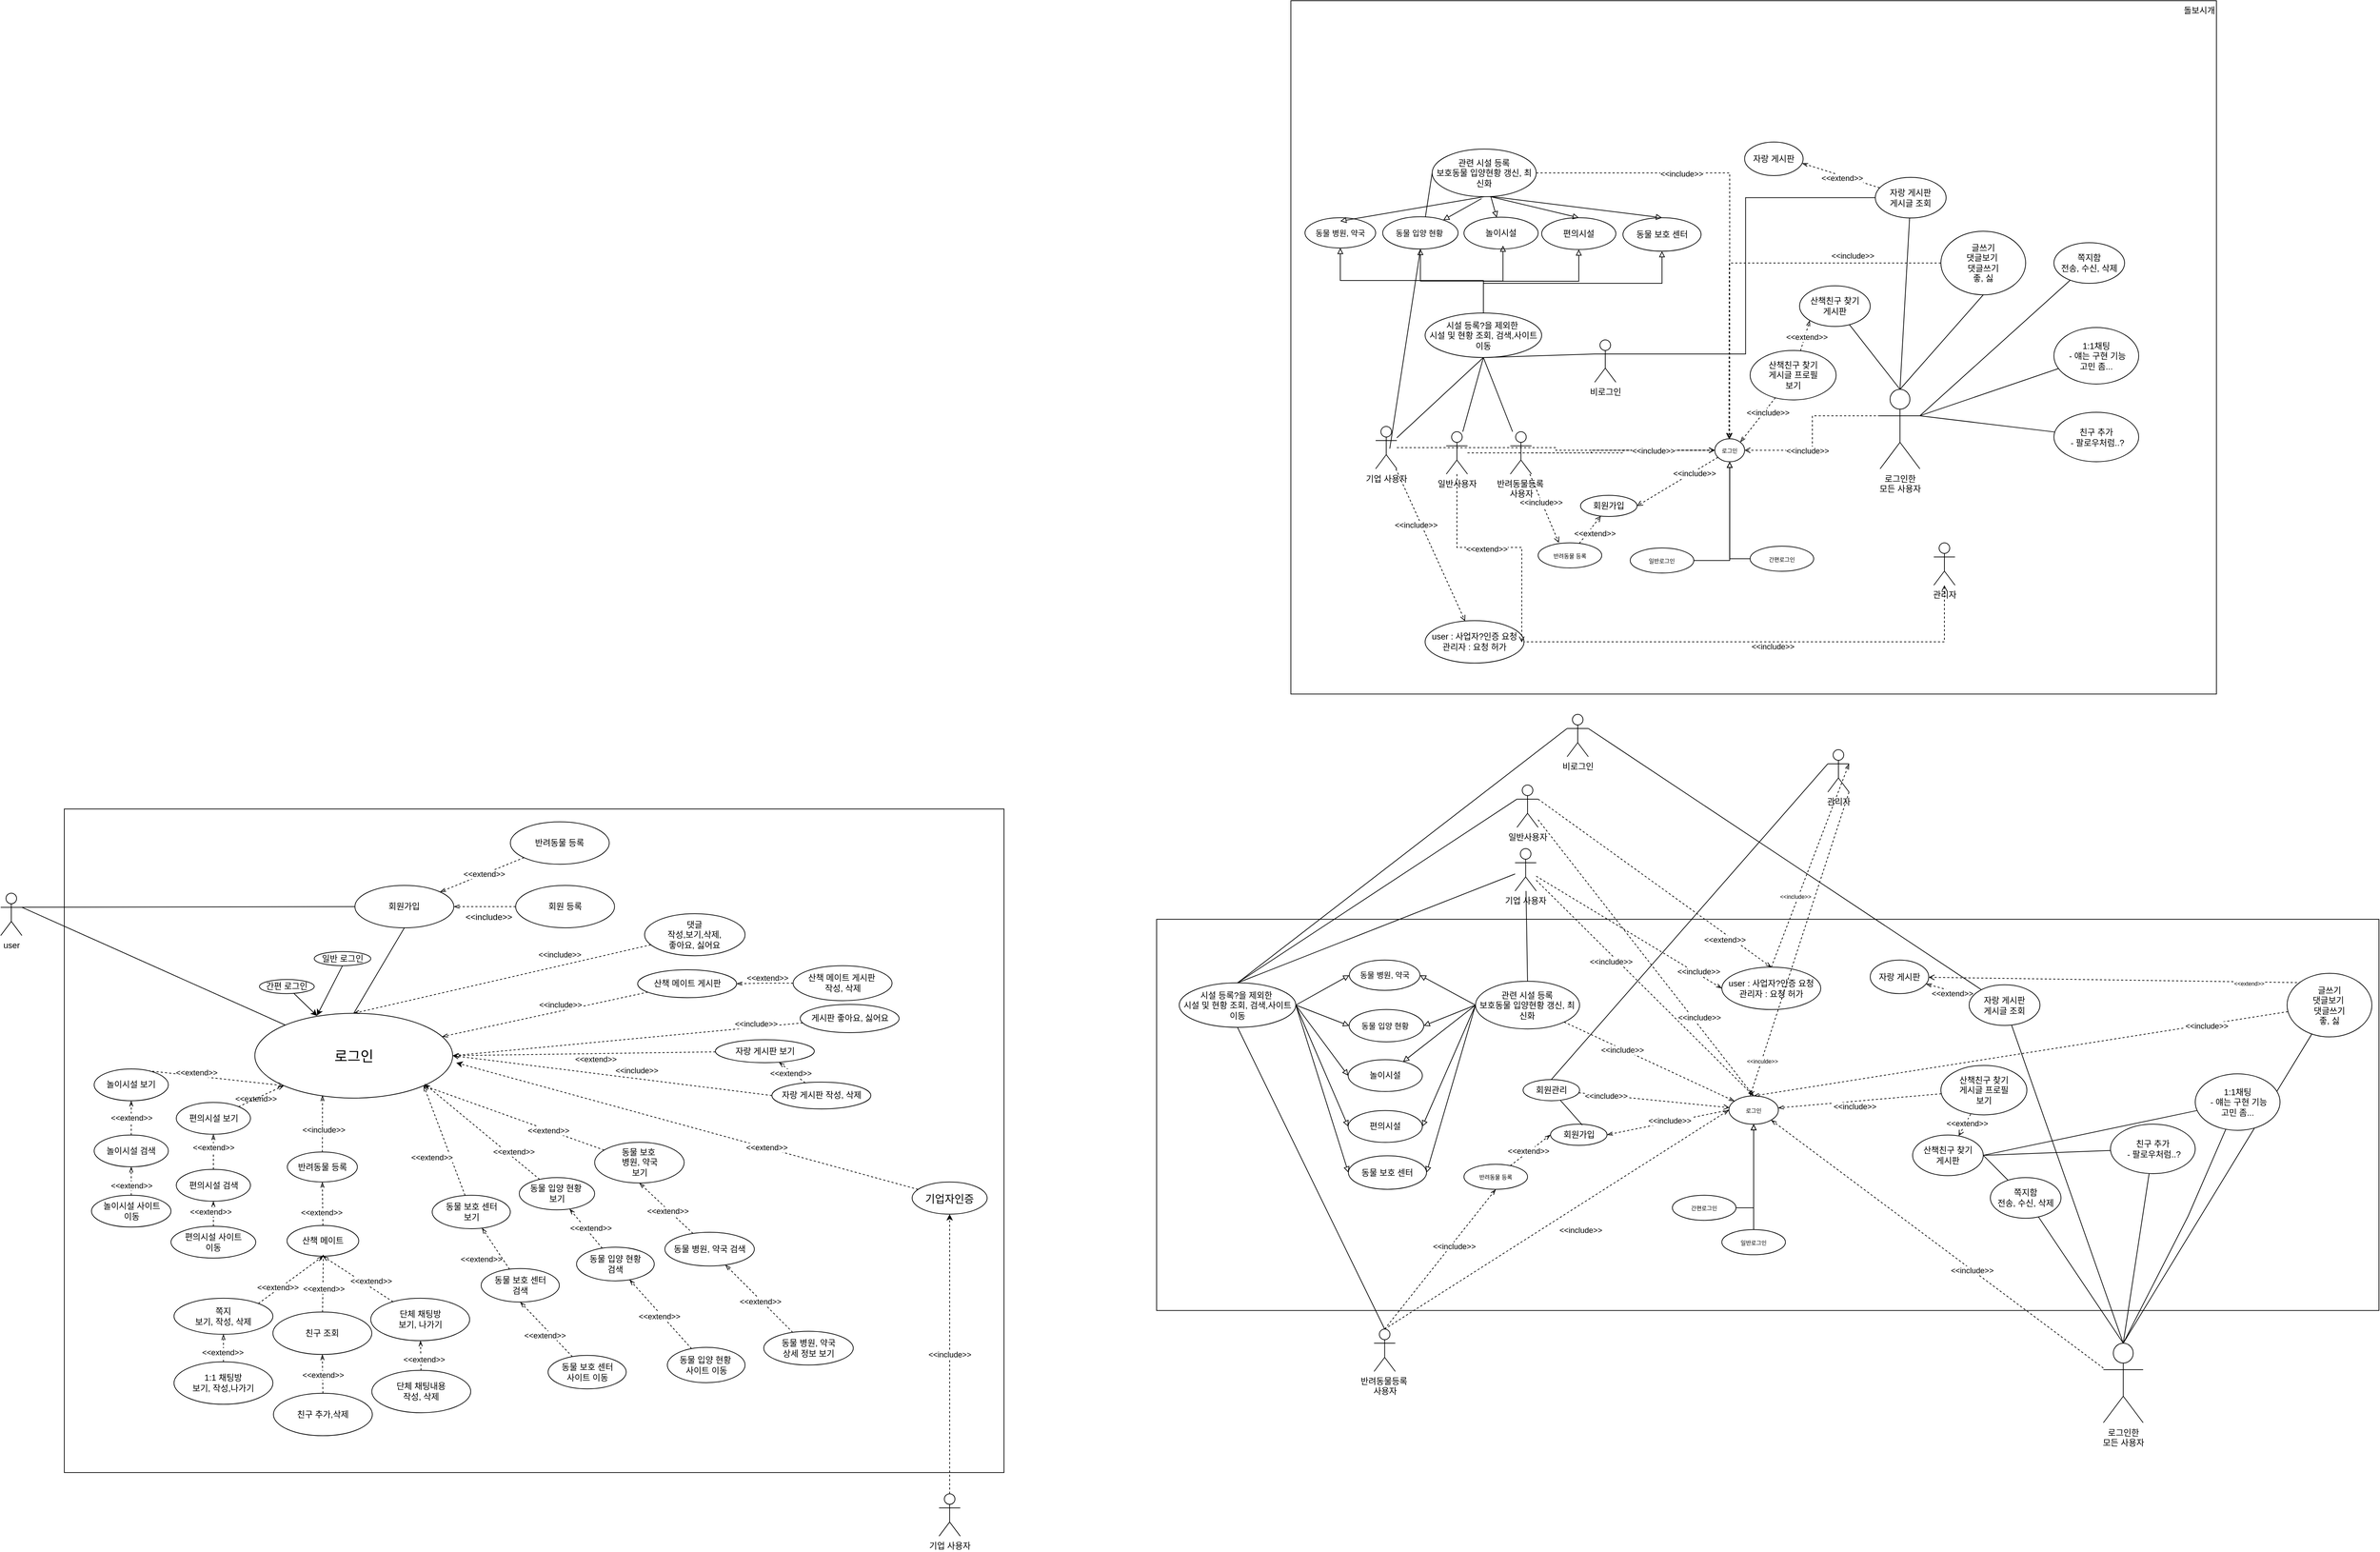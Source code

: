 <mxfile version="24.6.4" type="github">
  <diagram name="페이지-1" id="HnWExKhMApUpZiJSQxTT">
    <mxGraphModel dx="2206" dy="2665" grid="1" gridSize="10" guides="1" tooltips="1" connect="1" arrows="1" fold="1" page="1" pageScale="1" pageWidth="827" pageHeight="1169" math="0" shadow="0">
      <root>
        <mxCell id="0" />
        <mxCell id="1" parent="0" />
        <mxCell id="bdesN4s6TNE5Lq_mz9KG-25" value="" style="rounded=0;whiteSpace=wrap;html=1;" parent="1" vertex="1">
          <mxGeometry x="-916" y="-756.06" width="1330" height="939.13" as="geometry" />
        </mxCell>
        <mxCell id="fTAKo0mh-Dr0XNMO-xvE-21" value="돌보시개" style="rounded=0;whiteSpace=wrap;html=1;align=right;verticalAlign=top;" parent="1" vertex="1">
          <mxGeometry x="820" y="-1900" width="1310" height="981.25" as="geometry" />
        </mxCell>
        <mxCell id="fTAKo0mh-Dr0XNMO-xvE-23" style="rounded=0;orthogonalLoop=1;jettySize=auto;html=1;dashed=1;endArrow=openThin;endFill=0;" parent="1" source="fTAKo0mh-Dr0XNMO-xvE-12" target="fTAKo0mh-Dr0XNMO-xvE-22" edge="1">
          <mxGeometry relative="1" as="geometry" />
        </mxCell>
        <mxCell id="fTAKo0mh-Dr0XNMO-xvE-56" value="&amp;lt;&amp;lt;extend&amp;gt;&amp;gt;" style="edgeLabel;html=1;align=center;verticalAlign=middle;resizable=0;points=[];" parent="fTAKo0mh-Dr0XNMO-xvE-23" vertex="1" connectable="0">
          <mxGeometry x="-0.051" relative="1" as="geometry">
            <mxPoint as="offset" />
          </mxGeometry>
        </mxCell>
        <mxCell id="fTAKo0mh-Dr0XNMO-xvE-12" value="반려동물 등록" style="ellipse;whiteSpace=wrap;html=1;" parent="1" vertex="1">
          <mxGeometry x="-284.69" y="-737.93" width="140" height="60" as="geometry" />
        </mxCell>
        <mxCell id="fTAKo0mh-Dr0XNMO-xvE-31" style="rounded=0;orthogonalLoop=1;jettySize=auto;html=1;endArrow=none;endFill=0;entryX=1;entryY=0.333;entryDx=0;entryDy=0;entryPerimeter=0;exitX=0;exitY=0.5;exitDx=0;exitDy=0;" parent="1" source="fTAKo0mh-Dr0XNMO-xvE-22" target="fTAKo0mh-Dr0XNMO-xvE-28" edge="1">
          <mxGeometry relative="1" as="geometry">
            <mxPoint x="-456" y="-376.93" as="targetPoint" />
          </mxGeometry>
        </mxCell>
        <mxCell id="fTAKo0mh-Dr0XNMO-xvE-92" style="rounded=0;orthogonalLoop=1;jettySize=auto;html=1;exitX=0.5;exitY=1;exitDx=0;exitDy=0;entryX=0.5;entryY=0;entryDx=0;entryDy=0;endArrow=none;endFill=0;" parent="1" source="fTAKo0mh-Dr0XNMO-xvE-22" target="fTAKo0mh-Dr0XNMO-xvE-27" edge="1">
          <mxGeometry relative="1" as="geometry" />
        </mxCell>
        <mxCell id="fTAKo0mh-Dr0XNMO-xvE-22" value="회원가입" style="ellipse;whiteSpace=wrap;html=1;" parent="1" vertex="1">
          <mxGeometry x="-504.69" y="-647.93" width="140" height="60" as="geometry" />
        </mxCell>
        <mxCell id="fTAKo0mh-Dr0XNMO-xvE-29" value="" style="rounded=0;orthogonalLoop=1;jettySize=auto;html=1;endArrow=none;endFill=0;entryX=1;entryY=0.333;entryDx=0;entryDy=0;entryPerimeter=0;" parent="1" source="fTAKo0mh-Dr0XNMO-xvE-27" target="fTAKo0mh-Dr0XNMO-xvE-28" edge="1">
          <mxGeometry relative="1" as="geometry" />
        </mxCell>
        <mxCell id="fTAKo0mh-Dr0XNMO-xvE-27" value="&lt;font style=&quot;font-size: 20px;&quot;&gt;로그인&lt;/font&gt;" style="ellipse;whiteSpace=wrap;html=1;" parent="1" vertex="1">
          <mxGeometry x="-646.3" y="-466.93" width="280" height="120" as="geometry" />
        </mxCell>
        <mxCell id="fTAKo0mh-Dr0XNMO-xvE-28" value="user" style="shape=umlActor;verticalLabelPosition=bottom;verticalAlign=top;html=1;outlineConnect=0;" parent="1" vertex="1">
          <mxGeometry x="-1006" y="-636.93" width="30" height="60" as="geometry" />
        </mxCell>
        <mxCell id="fTAKo0mh-Dr0XNMO-xvE-60" style="rounded=0;orthogonalLoop=1;jettySize=auto;html=1;entryX=0.315;entryY=0.031;entryDx=0;entryDy=0;entryPerimeter=0;" parent="1" source="fTAKo0mh-Dr0XNMO-xvE-32" target="fTAKo0mh-Dr0XNMO-xvE-27" edge="1">
          <mxGeometry relative="1" as="geometry">
            <mxPoint x="-1289.18" y="-733.82" as="targetPoint" />
          </mxGeometry>
        </mxCell>
        <mxCell id="fTAKo0mh-Dr0XNMO-xvE-32" value="간편 로그인" style="ellipse;whiteSpace=wrap;html=1;" parent="1" vertex="1">
          <mxGeometry x="-639.75" y="-514.79" width="77.5" height="20" as="geometry" />
        </mxCell>
        <mxCell id="fTAKo0mh-Dr0XNMO-xvE-34" style="rounded=0;orthogonalLoop=1;jettySize=auto;html=1;exitX=0.5;exitY=1;exitDx=0;exitDy=0;entryX=0.314;entryY=0.027;entryDx=0;entryDy=0;entryPerimeter=0;" parent="1" source="fTAKo0mh-Dr0XNMO-xvE-33" target="fTAKo0mh-Dr0XNMO-xvE-27" edge="1">
          <mxGeometry relative="1" as="geometry">
            <mxPoint x="-1275.74" y="-701.18" as="targetPoint" />
          </mxGeometry>
        </mxCell>
        <mxCell id="fTAKo0mh-Dr0XNMO-xvE-33" value="일반 로그인" style="ellipse;whiteSpace=wrap;html=1;" parent="1" vertex="1">
          <mxGeometry x="-562.25" y="-554.3" width="80" height="20" as="geometry" />
        </mxCell>
        <mxCell id="fTAKo0mh-Dr0XNMO-xvE-37" style="rounded=0;orthogonalLoop=1;jettySize=auto;html=1;entryX=1;entryY=0.5;entryDx=0;entryDy=0;endArrow=openThin;endFill=0;dashed=1;" parent="1" source="fTAKo0mh-Dr0XNMO-xvE-36" target="fTAKo0mh-Dr0XNMO-xvE-22" edge="1">
          <mxGeometry relative="1" as="geometry" />
        </mxCell>
        <mxCell id="fTAKo0mh-Dr0XNMO-xvE-36" value="회원 등록" style="ellipse;whiteSpace=wrap;html=1;" parent="1" vertex="1">
          <mxGeometry x="-277.19" y="-647.93" width="140" height="60" as="geometry" />
        </mxCell>
        <mxCell id="fTAKo0mh-Dr0XNMO-xvE-38" value="&amp;lt;&amp;lt;include&amp;gt;&amp;gt;" style="text;html=1;align=center;verticalAlign=middle;whiteSpace=wrap;rounded=0;" parent="1" vertex="1">
          <mxGeometry x="-344.69" y="-617.93" width="60" height="30" as="geometry" />
        </mxCell>
        <mxCell id="fTAKo0mh-Dr0XNMO-xvE-40" value="&lt;span style=&quot;font-weight: normal;&quot;&gt;쪽지&lt;/span&gt;&lt;div&gt;&lt;span style=&quot;font-weight: normal;&quot;&gt;보기, 작성, 삭제&lt;/span&gt;&lt;/div&gt;" style="ellipse;whiteSpace=wrap;html=1;fontStyle=1" parent="1" vertex="1">
          <mxGeometry x="-760.75" y="-63.61" width="140" height="51" as="geometry" />
        </mxCell>
        <mxCell id="fTAKo0mh-Dr0XNMO-xvE-43" value="친구 추가,삭제" style="ellipse;whiteSpace=wrap;html=1;" parent="1" vertex="1">
          <mxGeometry x="-620" y="70.89" width="140" height="60" as="geometry" />
        </mxCell>
        <mxCell id="fTAKo0mh-Dr0XNMO-xvE-61" value="" style="rounded=0;orthogonalLoop=1;jettySize=auto;html=1;endArrow=openThin;endFill=0;dashed=1;endSize=7;entryX=1;entryY=0.5;entryDx=0;entryDy=0;" parent="1" source="fTAKo0mh-Dr0XNMO-xvE-51" target="fTAKo0mh-Dr0XNMO-xvE-27" edge="1">
          <mxGeometry relative="1" as="geometry">
            <mxPoint x="-239" y="-308.93" as="targetPoint" />
          </mxGeometry>
        </mxCell>
        <mxCell id="fTAKo0mh-Dr0XNMO-xvE-64" value="&amp;lt;&amp;lt;extend&amp;gt;&amp;gt;" style="edgeLabel;html=1;align=center;verticalAlign=middle;resizable=0;points=[];" parent="fTAKo0mh-Dr0XNMO-xvE-61" vertex="1" connectable="0">
          <mxGeometry x="0.072" y="-4" relative="1" as="geometry">
            <mxPoint x="30" y="11" as="offset" />
          </mxGeometry>
        </mxCell>
        <mxCell id="fTAKo0mh-Dr0XNMO-xvE-51" value="자랑 게시판 보기" style="ellipse;whiteSpace=wrap;html=1;" parent="1" vertex="1">
          <mxGeometry x="5.53" y="-429.55" width="140" height="32.5" as="geometry" />
        </mxCell>
        <mxCell id="fTAKo0mh-Dr0XNMO-xvE-62" value="" style="rounded=0;orthogonalLoop=1;jettySize=auto;html=1;dashed=1;endArrow=openThin;endFill=0;" parent="1" source="fTAKo0mh-Dr0XNMO-xvE-57" target="fTAKo0mh-Dr0XNMO-xvE-51" edge="1">
          <mxGeometry relative="1" as="geometry" />
        </mxCell>
        <mxCell id="fTAKo0mh-Dr0XNMO-xvE-63" value="&amp;lt;&amp;lt;extend&amp;gt;&amp;gt;" style="edgeLabel;html=1;align=center;verticalAlign=middle;resizable=0;points=[];" parent="fTAKo0mh-Dr0XNMO-xvE-62" vertex="1" connectable="0">
          <mxGeometry x="0.156" y="-2" relative="1" as="geometry">
            <mxPoint y="5" as="offset" />
          </mxGeometry>
        </mxCell>
        <mxCell id="fTAKo0mh-Dr0XNMO-xvE-57" value="자랑 게시판&amp;nbsp;&lt;span style=&quot;background-color: initial;&quot;&gt;작성, 삭제&lt;/span&gt;" style="ellipse;whiteSpace=wrap;html=1;" parent="1" vertex="1">
          <mxGeometry x="85.53" y="-369.55" width="140" height="38" as="geometry" />
        </mxCell>
        <mxCell id="fTAKo0mh-Dr0XNMO-xvE-67" value="" style="rounded=0;orthogonalLoop=1;jettySize=auto;html=1;dashed=1;exitX=0.5;exitY=0;exitDx=0;exitDy=0;endArrow=openThin;endFill=0;entryX=0.5;entryY=1;entryDx=0;entryDy=0;" parent="1" source="fTAKo0mh-Dr0XNMO-xvE-43" target="bdesN4s6TNE5Lq_mz9KG-13" edge="1">
          <mxGeometry relative="1" as="geometry">
            <mxPoint x="-1022.25" y="-240.61" as="sourcePoint" />
            <mxPoint x="-550.75" y="-119.11" as="targetPoint" />
            <Array as="points" />
          </mxGeometry>
        </mxCell>
        <mxCell id="fTAKo0mh-Dr0XNMO-xvE-99" value="&amp;lt;&amp;lt;extend&amp;gt;&amp;gt;" style="edgeLabel;html=1;align=center;verticalAlign=middle;resizable=0;points=[];" parent="fTAKo0mh-Dr0XNMO-xvE-67" vertex="1" connectable="0">
          <mxGeometry x="0.041" y="-2" relative="1" as="geometry">
            <mxPoint x="-2" y="2" as="offset" />
          </mxGeometry>
        </mxCell>
        <mxCell id="fTAKo0mh-Dr0XNMO-xvE-68" value="" style="rounded=0;orthogonalLoop=1;jettySize=auto;html=1;dashed=1;exitX=1;exitY=0;exitDx=0;exitDy=0;endArrow=openThin;endFill=0;entryX=0.5;entryY=1;entryDx=0;entryDy=0;" parent="1" source="fTAKo0mh-Dr0XNMO-xvE-40" target="fTAKo0mh-Dr0XNMO-xvE-93" edge="1">
          <mxGeometry relative="1" as="geometry">
            <mxPoint x="-502.25" y="61.39" as="sourcePoint" />
            <mxPoint x="-559.25" y="-99.11" as="targetPoint" />
          </mxGeometry>
        </mxCell>
        <mxCell id="fTAKo0mh-Dr0XNMO-xvE-70" style="rounded=0;orthogonalLoop=1;jettySize=auto;html=1;dashed=1;endArrow=openThin;endFill=0;" parent="1" source="fTAKo0mh-Dr0XNMO-xvE-69" target="fTAKo0mh-Dr0XNMO-xvE-27" edge="1">
          <mxGeometry relative="1" as="geometry" />
        </mxCell>
        <mxCell id="fTAKo0mh-Dr0XNMO-xvE-71" value="&amp;lt;&amp;lt;include&amp;gt;&amp;gt;" style="edgeLabel;html=1;align=center;verticalAlign=middle;resizable=0;points=[];" parent="fTAKo0mh-Dr0XNMO-xvE-70" vertex="1" connectable="0">
          <mxGeometry x="-0.216" relative="1" as="geometry">
            <mxPoint x="-10" y="-7" as="offset" />
          </mxGeometry>
        </mxCell>
        <mxCell id="fTAKo0mh-Dr0XNMO-xvE-69" value="산책 메이트 게시판" style="ellipse;whiteSpace=wrap;html=1;" parent="1" vertex="1">
          <mxGeometry x="-104.47" y="-528.55" width="140" height="39.5" as="geometry" />
        </mxCell>
        <mxCell id="fTAKo0mh-Dr0XNMO-xvE-73" value="" style="edgeStyle=orthogonalEdgeStyle;rounded=0;orthogonalLoop=1;jettySize=auto;html=1;dashed=1;endArrow=openThin;endFill=0;" parent="1" source="fTAKo0mh-Dr0XNMO-xvE-72" target="fTAKo0mh-Dr0XNMO-xvE-69" edge="1">
          <mxGeometry relative="1" as="geometry" />
        </mxCell>
        <mxCell id="fTAKo0mh-Dr0XNMO-xvE-74" value="&amp;lt;&amp;lt;extend&amp;gt;&amp;gt;" style="edgeLabel;html=1;align=center;verticalAlign=middle;resizable=0;points=[];" parent="fTAKo0mh-Dr0XNMO-xvE-73" vertex="1" connectable="0">
          <mxGeometry x="0.29" y="4" relative="1" as="geometry">
            <mxPoint x="14" y="-13" as="offset" />
          </mxGeometry>
        </mxCell>
        <mxCell id="fTAKo0mh-Dr0XNMO-xvE-72" value="산책 메이트 게시판&amp;nbsp;&lt;div&gt;작성,&amp;nbsp;&lt;span style=&quot;background-color: initial;&quot;&gt;삭제&lt;/span&gt;&lt;/div&gt;" style="ellipse;whiteSpace=wrap;html=1;" parent="1" vertex="1">
          <mxGeometry x="115.53" y="-534.3" width="140" height="49.5" as="geometry" />
        </mxCell>
        <mxCell id="fTAKo0mh-Dr0XNMO-xvE-78" value="게시판 좋아요, 싫어요" style="ellipse;whiteSpace=wrap;html=1;" parent="1" vertex="1">
          <mxGeometry x="125.53" y="-479.55" width="140" height="40" as="geometry" />
        </mxCell>
        <mxCell id="fTAKo0mh-Dr0XNMO-xvE-79" style="rounded=0;orthogonalLoop=1;jettySize=auto;html=1;entryX=1;entryY=0.5;entryDx=0;entryDy=0;dashed=1;endArrow=openThin;endFill=0;" parent="1" source="fTAKo0mh-Dr0XNMO-xvE-78" target="fTAKo0mh-Dr0XNMO-xvE-27" edge="1">
          <mxGeometry relative="1" as="geometry" />
        </mxCell>
        <mxCell id="fTAKo0mh-Dr0XNMO-xvE-80" value="&amp;lt;&amp;lt;include&amp;gt;&amp;gt;" style="edgeLabel;html=1;align=center;verticalAlign=middle;resizable=0;points=[];" parent="1" vertex="1" connectable="0">
          <mxGeometry x="45.53" y="-489.05" as="geometry">
            <mxPoint x="17" y="37" as="offset" />
          </mxGeometry>
        </mxCell>
        <mxCell id="fTAKo0mh-Dr0XNMO-xvE-82" style="rounded=0;orthogonalLoop=1;jettySize=auto;html=1;entryX=0.5;entryY=0;entryDx=0;entryDy=0;dashed=1;endArrow=openThin;endFill=0;" parent="1" source="fTAKo0mh-Dr0XNMO-xvE-81" target="fTAKo0mh-Dr0XNMO-xvE-27" edge="1">
          <mxGeometry relative="1" as="geometry">
            <mxPoint x="-545.995" y="-580.356" as="targetPoint" />
          </mxGeometry>
        </mxCell>
        <mxCell id="fTAKo0mh-Dr0XNMO-xvE-81" value="댓글&lt;div&gt;작성,보기,삭제,&lt;/div&gt;&lt;div&gt;좋아요, 싫어요&lt;/div&gt;" style="ellipse;whiteSpace=wrap;html=1;" parent="1" vertex="1">
          <mxGeometry x="-94.69" y="-607.93" width="142.2" height="59.5" as="geometry" />
        </mxCell>
        <mxCell id="fTAKo0mh-Dr0XNMO-xvE-83" value="&amp;lt;&amp;lt;include&amp;gt;&amp;gt;" style="edgeLabel;html=1;align=center;verticalAlign=middle;resizable=0;points=[];" parent="1" vertex="1" connectable="0">
          <mxGeometry x="-175.999" y="-508.799" as="geometry">
            <mxPoint x="-39" y="-41" as="offset" />
          </mxGeometry>
        </mxCell>
        <mxCell id="fTAKo0mh-Dr0XNMO-xvE-93" value="산책 메이트" style="ellipse;whiteSpace=wrap;html=1;" parent="1" vertex="1">
          <mxGeometry x="-600.75" y="-166.61" width="101.5" height="43.5" as="geometry" />
        </mxCell>
        <mxCell id="fTAKo0mh-Dr0XNMO-xvE-95" value="" style="rounded=0;orthogonalLoop=1;jettySize=auto;html=1;dashed=1;exitX=0.5;exitY=0;exitDx=0;exitDy=0;entryX=0.5;entryY=1;entryDx=0;entryDy=0;endArrow=openThin;endFill=0;" parent="1" source="fTAKo0mh-Dr0XNMO-xvE-93" target="fTAKo0mh-Dr0XNMO-xvE-102" edge="1">
          <mxGeometry relative="1" as="geometry">
            <mxPoint x="-480.75" y="-111.61" as="sourcePoint" />
            <mxPoint x="-551.165" y="-201.61" as="targetPoint" />
          </mxGeometry>
        </mxCell>
        <mxCell id="fTAKo0mh-Dr0XNMO-xvE-106" style="rounded=0;orthogonalLoop=1;jettySize=auto;html=1;entryX=0.5;entryY=1;entryDx=0;entryDy=0;dashed=1;endArrow=openThin;endFill=0;" parent="1" source="fTAKo0mh-Dr0XNMO-xvE-101" target="fTAKo0mh-Dr0XNMO-xvE-93" edge="1">
          <mxGeometry relative="1" as="geometry">
            <mxPoint x="-559.25" y="-99.11" as="targetPoint" />
          </mxGeometry>
        </mxCell>
        <mxCell id="fTAKo0mh-Dr0XNMO-xvE-107" value="&amp;lt;&amp;lt;extend&amp;gt;&amp;gt;" style="edgeLabel;html=1;align=center;verticalAlign=middle;resizable=0;points=[];" parent="fTAKo0mh-Dr0XNMO-xvE-106" vertex="1" connectable="0">
          <mxGeometry x="-0.017" y="3" relative="1" as="geometry">
            <mxPoint x="19" y="-1" as="offset" />
          </mxGeometry>
        </mxCell>
        <mxCell id="fTAKo0mh-Dr0XNMO-xvE-101" value="단체 채팅방&lt;div&gt;보기, 나가기&lt;/div&gt;" style="ellipse;whiteSpace=wrap;html=1;" parent="1" vertex="1">
          <mxGeometry x="-482.25" y="-63.61" width="140" height="60" as="geometry" />
        </mxCell>
        <mxCell id="fTAKo0mh-Dr0XNMO-xvE-103" style="rounded=0;orthogonalLoop=1;jettySize=auto;html=1;dashed=1;endArrow=openThin;endFill=0;entryX=0.342;entryY=0.968;entryDx=0;entryDy=0;entryPerimeter=0;" parent="1" source="fTAKo0mh-Dr0XNMO-xvE-102" target="fTAKo0mh-Dr0XNMO-xvE-27" edge="1">
          <mxGeometry relative="1" as="geometry">
            <mxPoint x="-550" y="-346.93" as="targetPoint" />
          </mxGeometry>
        </mxCell>
        <mxCell id="fTAKo0mh-Dr0XNMO-xvE-104" value="&amp;lt;&amp;lt;include&amp;gt;&amp;gt;" style="edgeLabel;html=1;align=center;verticalAlign=middle;resizable=0;points=[];" parent="fTAKo0mh-Dr0XNMO-xvE-103" vertex="1" connectable="0">
          <mxGeometry x="-0.102" relative="1" as="geometry">
            <mxPoint x="1" y="4" as="offset" />
          </mxGeometry>
        </mxCell>
        <mxCell id="fTAKo0mh-Dr0XNMO-xvE-102" value="반려동물 등록" style="ellipse;whiteSpace=wrap;html=1;" parent="1" vertex="1">
          <mxGeometry x="-600.34" y="-270.68" width="99.17" height="42.5" as="geometry" />
        </mxCell>
        <mxCell id="fTAKo0mh-Dr0XNMO-xvE-105" value="&amp;lt;&amp;lt;extend&amp;gt;&amp;gt;" style="edgeLabel;html=1;align=center;verticalAlign=middle;resizable=0;points=[];" parent="1" vertex="1" connectable="0">
          <mxGeometry x="-652.25" y="-61.61" as="geometry">
            <mxPoint x="38" y="-18" as="offset" />
          </mxGeometry>
        </mxCell>
        <mxCell id="fTAKo0mh-Dr0XNMO-xvE-119" style="rounded=0;orthogonalLoop=1;jettySize=auto;html=1;entryX=0;entryY=1;entryDx=0;entryDy=0;exitX=0.5;exitY=0;exitDx=0;exitDy=0;dashed=1;endArrow=open;endFill=0;" parent="1" source="fTAKo0mh-Dr0XNMO-xvE-118" target="fTAKo0mh-Dr0XNMO-xvE-27" edge="1">
          <mxGeometry relative="1" as="geometry">
            <mxPoint x="-422.69" y="-196.93" as="targetPoint" />
          </mxGeometry>
        </mxCell>
        <mxCell id="fTAKo0mh-Dr0XNMO-xvE-120" value="&amp;lt;&amp;lt;extend&amp;gt;&amp;gt;" style="edgeLabel;html=1;align=center;verticalAlign=middle;resizable=0;points=[];" parent="fTAKo0mh-Dr0XNMO-xvE-119" vertex="1" connectable="0">
          <mxGeometry x="0.141" y="2" relative="1" as="geometry">
            <mxPoint x="53" y="30" as="offset" />
          </mxGeometry>
        </mxCell>
        <mxCell id="fTAKo0mh-Dr0XNMO-xvE-118" value="놀이시설 보기" style="ellipse;whiteSpace=wrap;html=1;" parent="1" vertex="1">
          <mxGeometry x="-873.75" y="-388.18" width="105" height="45" as="geometry" />
        </mxCell>
        <mxCell id="fTAKo0mh-Dr0XNMO-xvE-122" style="rounded=0;orthogonalLoop=1;jettySize=auto;html=1;dashed=1;endArrow=openThin;endFill=0;" parent="1" source="fTAKo0mh-Dr0XNMO-xvE-121" target="fTAKo0mh-Dr0XNMO-xvE-118" edge="1">
          <mxGeometry relative="1" as="geometry" />
        </mxCell>
        <mxCell id="fTAKo0mh-Dr0XNMO-xvE-123" value="&amp;lt;&amp;lt;extend&amp;gt;&amp;gt;" style="edgeLabel;html=1;align=center;verticalAlign=middle;resizable=0;points=[];" parent="fTAKo0mh-Dr0XNMO-xvE-122" vertex="1" connectable="0">
          <mxGeometry x="-0.046" relative="1" as="geometry">
            <mxPoint y="-2" as="offset" />
          </mxGeometry>
        </mxCell>
        <mxCell id="fTAKo0mh-Dr0XNMO-xvE-121" value="놀이시설 검색" style="ellipse;whiteSpace=wrap;html=1;" parent="1" vertex="1">
          <mxGeometry x="-873.75" y="-294.68" width="105" height="45" as="geometry" />
        </mxCell>
        <mxCell id="fTAKo0mh-Dr0XNMO-xvE-124" value="놀이시설 사이트&lt;div&gt;이동&lt;/div&gt;" style="ellipse;whiteSpace=wrap;html=1;" parent="1" vertex="1">
          <mxGeometry x="-877.5" y="-209.43" width="112.5" height="45" as="geometry" />
        </mxCell>
        <mxCell id="fTAKo0mh-Dr0XNMO-xvE-125" style="rounded=0;orthogonalLoop=1;jettySize=auto;html=1;entryX=0.5;entryY=1;entryDx=0;entryDy=0;dashed=1;endArrow=openThin;endFill=0;" parent="1" source="fTAKo0mh-Dr0XNMO-xvE-124" target="fTAKo0mh-Dr0XNMO-xvE-121" edge="1">
          <mxGeometry relative="1" as="geometry" />
        </mxCell>
        <mxCell id="fTAKo0mh-Dr0XNMO-xvE-126" value="&amp;lt;&amp;lt;extend&amp;gt;&amp;gt;" style="edgeLabel;html=1;align=center;verticalAlign=middle;resizable=0;points=[];" parent="fTAKo0mh-Dr0XNMO-xvE-125" vertex="1" connectable="0">
          <mxGeometry x="-0.235" y="-1" relative="1" as="geometry">
            <mxPoint x="-1" y="2" as="offset" />
          </mxGeometry>
        </mxCell>
        <mxCell id="fTAKo0mh-Dr0XNMO-xvE-127" value="편의시설&amp;nbsp;보기" style="ellipse;whiteSpace=wrap;html=1;" parent="1" vertex="1">
          <mxGeometry x="-757.5" y="-340.7" width="105" height="45" as="geometry" />
        </mxCell>
        <mxCell id="fTAKo0mh-Dr0XNMO-xvE-130" style="rounded=0;orthogonalLoop=1;jettySize=auto;html=1;endArrow=openThin;endFill=0;dashed=1;entryX=0;entryY=1;entryDx=0;entryDy=0;" parent="1" source="fTAKo0mh-Dr0XNMO-xvE-127" target="fTAKo0mh-Dr0XNMO-xvE-27" edge="1">
          <mxGeometry relative="1" as="geometry">
            <mxPoint x="-422.69" y="-196.93" as="targetPoint" />
          </mxGeometry>
        </mxCell>
        <mxCell id="fTAKo0mh-Dr0XNMO-xvE-134" style="rounded=0;orthogonalLoop=1;jettySize=auto;html=1;endArrow=openThin;endFill=0;dashed=1;entryX=0.5;entryY=1;entryDx=0;entryDy=0;" parent="1" source="fTAKo0mh-Dr0XNMO-xvE-131" target="fTAKo0mh-Dr0XNMO-xvE-127" edge="1">
          <mxGeometry relative="1" as="geometry">
            <mxPoint x="-710.5" y="-293.95" as="targetPoint" />
          </mxGeometry>
        </mxCell>
        <mxCell id="fTAKo0mh-Dr0XNMO-xvE-137" value="&amp;lt;&amp;lt;extend&amp;gt;&amp;gt;" style="edgeLabel;html=1;align=center;verticalAlign=middle;resizable=0;points=[];" parent="fTAKo0mh-Dr0XNMO-xvE-134" vertex="1" connectable="0">
          <mxGeometry x="0.145" y="-1" relative="1" as="geometry">
            <mxPoint x="-25" y="-109" as="offset" />
          </mxGeometry>
        </mxCell>
        <mxCell id="fTAKo0mh-Dr0XNMO-xvE-131" value="편의시설 검색" style="ellipse;whiteSpace=wrap;html=1;" parent="1" vertex="1">
          <mxGeometry x="-757.5" y="-245.95" width="105" height="45" as="geometry" />
        </mxCell>
        <mxCell id="fTAKo0mh-Dr0XNMO-xvE-135" style="rounded=0;orthogonalLoop=1;jettySize=auto;html=1;entryX=0.5;entryY=1;entryDx=0;entryDy=0;endArrow=openThin;endFill=0;dashed=1;" parent="1" source="fTAKo0mh-Dr0XNMO-xvE-132" edge="1">
          <mxGeometry relative="1" as="geometry">
            <mxPoint x="-705" y="-200.95" as="targetPoint" />
          </mxGeometry>
        </mxCell>
        <mxCell id="fTAKo0mh-Dr0XNMO-xvE-132" value="편의시설 사이트&lt;div&gt;이동&lt;/div&gt;" style="ellipse;whiteSpace=wrap;html=1;" parent="1" vertex="1">
          <mxGeometry x="-765" y="-165.45" width="120" height="45" as="geometry" />
        </mxCell>
        <mxCell id="fTAKo0mh-Dr0XNMO-xvE-138" value="&amp;lt;&amp;lt;extend&amp;gt;&amp;gt;" style="edgeLabel;html=1;align=center;verticalAlign=middle;resizable=0;points=[];" parent="1" vertex="1" connectable="0">
          <mxGeometry x="-682.503" y="-245.95" as="geometry">
            <mxPoint x="-23" y="-31" as="offset" />
          </mxGeometry>
        </mxCell>
        <mxCell id="fTAKo0mh-Dr0XNMO-xvE-139" value="&amp;lt;&amp;lt;extend&amp;gt;&amp;gt;" style="edgeLabel;html=1;align=center;verticalAlign=middle;resizable=0;points=[];" parent="1" vertex="1" connectable="0">
          <mxGeometry x="-616.003" y="-196.93" as="geometry">
            <mxPoint x="-93" y="11" as="offset" />
          </mxGeometry>
        </mxCell>
        <mxCell id="fTAKo0mh-Dr0XNMO-xvE-142" value="" style="rounded=0;orthogonalLoop=1;jettySize=auto;html=1;dashed=1;endArrow=open;endFill=0;exitX=0;exitY=0.5;exitDx=0;exitDy=0;entryX=1;entryY=0.5;entryDx=0;entryDy=0;" parent="1" source="fTAKo0mh-Dr0XNMO-xvE-57" target="fTAKo0mh-Dr0XNMO-xvE-27" edge="1">
          <mxGeometry relative="1" as="geometry">
            <mxPoint x="-174.67" y="-284.43" as="sourcePoint" />
            <mxPoint x="37.672" y="77.07" as="targetPoint" />
          </mxGeometry>
        </mxCell>
        <mxCell id="fTAKo0mh-Dr0XNMO-xvE-143" value="&amp;lt;&amp;lt;include&amp;gt;&amp;gt;" style="edgeLabel;html=1;align=center;verticalAlign=middle;resizable=0;points=[];" parent="fTAKo0mh-Dr0XNMO-xvE-142" vertex="1" connectable="0">
          <mxGeometry x="-0.206" y="-2" relative="1" as="geometry">
            <mxPoint x="-12" y="-11" as="offset" />
          </mxGeometry>
        </mxCell>
        <mxCell id="fTAKo0mh-Dr0XNMO-xvE-152" value="" style="rounded=0;orthogonalLoop=1;jettySize=auto;html=1;endArrow=openThin;endFill=0;dashed=1;" parent="1" source="fTAKo0mh-Dr0XNMO-xvE-151" target="fTAKo0mh-Dr0XNMO-xvE-40" edge="1">
          <mxGeometry relative="1" as="geometry" />
        </mxCell>
        <mxCell id="fTAKo0mh-Dr0XNMO-xvE-151" value="1:1 채팅방&lt;div&gt;보기, 작성,나가기&lt;/div&gt;" style="ellipse;whiteSpace=wrap;html=1;" parent="1" vertex="1">
          <mxGeometry x="-760.75" y="26.39" width="140" height="60" as="geometry" />
        </mxCell>
        <mxCell id="fTAKo0mh-Dr0XNMO-xvE-155" value="" style="rounded=0;orthogonalLoop=1;jettySize=auto;html=1;endArrow=openThin;endFill=0;dashed=1;" parent="1" source="fTAKo0mh-Dr0XNMO-xvE-154" target="fTAKo0mh-Dr0XNMO-xvE-101" edge="1">
          <mxGeometry relative="1" as="geometry" />
        </mxCell>
        <mxCell id="fTAKo0mh-Dr0XNMO-xvE-154" value="단체 채팅내용&lt;div&gt;작성, 삭제&lt;/div&gt;" style="ellipse;whiteSpace=wrap;html=1;" parent="1" vertex="1">
          <mxGeometry x="-480.75" y="38.39" width="140" height="60" as="geometry" />
        </mxCell>
        <mxCell id="fTAKo0mh-Dr0XNMO-xvE-156" value="&amp;lt;&amp;lt;extend&amp;gt;&amp;gt;" style="edgeLabel;html=1;align=center;verticalAlign=middle;resizable=0;points=[];" parent="1" vertex="1" connectable="0">
          <mxGeometry x="-570.751" y="-139.112" as="geometry">
            <mxPoint x="19" y="-46" as="offset" />
          </mxGeometry>
        </mxCell>
        <mxCell id="fTAKo0mh-Dr0XNMO-xvE-157" value="동물 입양&amp;nbsp;&lt;span style=&quot;background-color: initial;&quot;&gt;현황&amp;nbsp;&lt;/span&gt;&lt;div&gt;보기&lt;br&gt;&lt;/div&gt;" style="ellipse;whiteSpace=wrap;html=1;" parent="1" vertex="1">
          <mxGeometry x="-272.06" y="-234.43" width="106.69" height="45.72" as="geometry" />
        </mxCell>
        <mxCell id="fTAKo0mh-Dr0XNMO-xvE-158" style="rounded=0;orthogonalLoop=1;jettySize=auto;html=1;dashed=1;endArrow=openThin;endFill=0;" parent="1" source="fTAKo0mh-Dr0XNMO-xvE-157" edge="1">
          <mxGeometry relative="1" as="geometry">
            <mxPoint x="-406" y="-366.93" as="targetPoint" />
          </mxGeometry>
        </mxCell>
        <mxCell id="fTAKo0mh-Dr0XNMO-xvE-159" value="&amp;lt;&amp;lt;extend&amp;gt;&amp;gt;" style="edgeLabel;html=1;align=center;verticalAlign=middle;resizable=0;points=[];" parent="1" vertex="1" connectable="0">
          <mxGeometry x="-255.996" y="-204.43" as="geometry">
            <mxPoint x="-24" y="-67" as="offset" />
          </mxGeometry>
        </mxCell>
        <mxCell id="fTAKo0mh-Dr0XNMO-xvE-162" value="동물 보호 센터&lt;div&gt;보기&lt;br&gt;&lt;/div&gt;" style="ellipse;whiteSpace=wrap;html=1;" parent="1" vertex="1">
          <mxGeometry x="-395.32" y="-209.43" width="110.63" height="47.41" as="geometry" />
        </mxCell>
        <mxCell id="fTAKo0mh-Dr0XNMO-xvE-163" style="rounded=0;orthogonalLoop=1;jettySize=auto;html=1;dashed=1;endArrow=openThin;endFill=0;entryX=1;entryY=1;entryDx=0;entryDy=0;" parent="1" source="fTAKo0mh-Dr0XNMO-xvE-162" target="fTAKo0mh-Dr0XNMO-xvE-27" edge="1">
          <mxGeometry relative="1" as="geometry">
            <mxPoint x="-172.69" y="-197.74" as="targetPoint" />
          </mxGeometry>
        </mxCell>
        <mxCell id="fTAKo0mh-Dr0XNMO-xvE-164" value="&amp;lt;&amp;lt;extend&amp;gt;&amp;gt;" style="edgeLabel;html=1;align=center;verticalAlign=middle;resizable=0;points=[];" parent="1" vertex="1" connectable="0">
          <mxGeometry x="-245.996" y="-120.45" as="geometry">
            <mxPoint x="-80" y="1" as="offset" />
          </mxGeometry>
        </mxCell>
        <mxCell id="fTAKo0mh-Dr0XNMO-xvE-166" style="rounded=0;orthogonalLoop=1;jettySize=auto;html=1;endArrow=openThin;endFill=0;dashed=1;" parent="1" source="fTAKo0mh-Dr0XNMO-xvE-165" target="fTAKo0mh-Dr0XNMO-xvE-162" edge="1">
          <mxGeometry relative="1" as="geometry" />
        </mxCell>
        <mxCell id="fTAKo0mh-Dr0XNMO-xvE-165" value="동물 보호 센터&lt;div&gt;검색&lt;/div&gt;" style="ellipse;whiteSpace=wrap;html=1;" parent="1" vertex="1">
          <mxGeometry x="-326" y="-105.63" width="110.63" height="47.41" as="geometry" />
        </mxCell>
        <mxCell id="fTAKo0mh-Dr0XNMO-xvE-168" style="rounded=0;orthogonalLoop=1;jettySize=auto;html=1;entryX=0.5;entryY=1;entryDx=0;entryDy=0;endArrow=openThin;endFill=0;dashed=1;" parent="1" source="fTAKo0mh-Dr0XNMO-xvE-167" target="fTAKo0mh-Dr0XNMO-xvE-165" edge="1">
          <mxGeometry relative="1" as="geometry" />
        </mxCell>
        <mxCell id="fTAKo0mh-Dr0XNMO-xvE-167" value="동물 보호 센터&lt;div&gt;사이트 이동&lt;/div&gt;" style="ellipse;whiteSpace=wrap;html=1;" parent="1" vertex="1">
          <mxGeometry x="-231.31" y="17.19" width="110.63" height="47.41" as="geometry" />
        </mxCell>
        <mxCell id="fTAKo0mh-Dr0XNMO-xvE-170" value="&amp;lt;&amp;lt;extend&amp;gt;&amp;gt;" style="edgeLabel;html=1;align=center;verticalAlign=middle;resizable=0;points=[];" parent="1" vertex="1" connectable="0">
          <mxGeometry x="-316.366" y="-264.43" as="geometry">
            <mxPoint x="-80" y="1" as="offset" />
          </mxGeometry>
        </mxCell>
        <mxCell id="fTAKo0mh-Dr0XNMO-xvE-171" value="&amp;lt;&amp;lt;extend&amp;gt;&amp;gt;" style="edgeLabel;html=1;align=center;verticalAlign=middle;resizable=0;points=[];" parent="1" vertex="1" connectable="0">
          <mxGeometry x="-155.996" y="-12.61" as="geometry">
            <mxPoint x="-80" y="1" as="offset" />
          </mxGeometry>
        </mxCell>
        <mxCell id="fTAKo0mh-Dr0XNMO-xvE-172" value="&amp;lt;&amp;lt;extend&amp;gt;&amp;gt;" style="edgeLabel;html=1;align=center;verticalAlign=middle;resizable=0;points=[];" parent="1" vertex="1" connectable="0">
          <mxGeometry x="-730.75" y="30.89" as="geometry">
            <mxPoint x="38" y="-18" as="offset" />
          </mxGeometry>
        </mxCell>
        <mxCell id="fTAKo0mh-Dr0XNMO-xvE-173" value="&amp;lt;&amp;lt;extend&amp;gt;&amp;gt;" style="edgeLabel;html=1;align=center;verticalAlign=middle;resizable=0;points=[];" parent="1" vertex="1" connectable="0">
          <mxGeometry x="-445.75" y="40.89" as="geometry">
            <mxPoint x="38" y="-18" as="offset" />
          </mxGeometry>
        </mxCell>
        <mxCell id="fTAKo0mh-Dr0XNMO-xvE-178" value="" style="rounded=0;orthogonalLoop=1;jettySize=auto;html=1;endArrow=openThin;endFill=0;dashed=1;" parent="1" source="fTAKo0mh-Dr0XNMO-xvE-175" target="fTAKo0mh-Dr0XNMO-xvE-157" edge="1">
          <mxGeometry relative="1" as="geometry" />
        </mxCell>
        <mxCell id="fTAKo0mh-Dr0XNMO-xvE-175" value="동물 입양&amp;nbsp;&lt;span style=&quot;background-color: initial;&quot;&gt;현황&lt;/span&gt;&lt;div&gt;&lt;span style=&quot;background-color: initial;&quot;&gt;검색&lt;/span&gt;&lt;/div&gt;" style="ellipse;whiteSpace=wrap;html=1;" parent="1" vertex="1">
          <mxGeometry x="-191.0" y="-135.93" width="110" height="47.75" as="geometry" />
        </mxCell>
        <mxCell id="fTAKo0mh-Dr0XNMO-xvE-177" value="" style="rounded=0;orthogonalLoop=1;jettySize=auto;html=1;endArrow=openThin;endFill=0;dashed=1;" parent="1" source="fTAKo0mh-Dr0XNMO-xvE-176" target="fTAKo0mh-Dr0XNMO-xvE-175" edge="1">
          <mxGeometry relative="1" as="geometry" />
        </mxCell>
        <mxCell id="fTAKo0mh-Dr0XNMO-xvE-176" value="동물 입양&amp;nbsp;&lt;span style=&quot;background-color: initial;&quot;&gt;현황&amp;nbsp;&lt;/span&gt;&lt;div&gt;사이트 이동&lt;/div&gt;" style="ellipse;whiteSpace=wrap;html=1;" parent="1" vertex="1">
          <mxGeometry x="-62.49" y="5.89" width="110" height="50" as="geometry" />
        </mxCell>
        <mxCell id="fTAKo0mh-Dr0XNMO-xvE-179" value="&amp;lt;&amp;lt;extend&amp;gt;&amp;gt;" style="edgeLabel;html=1;align=center;verticalAlign=middle;resizable=0;points=[];" parent="1" vertex="1" connectable="0">
          <mxGeometry x="-90.996" y="-164.43" as="geometry">
            <mxPoint x="-80" y="1" as="offset" />
          </mxGeometry>
        </mxCell>
        <mxCell id="fTAKo0mh-Dr0XNMO-xvE-180" value="&amp;lt;&amp;lt;extend&amp;gt;&amp;gt;" style="edgeLabel;html=1;align=center;verticalAlign=middle;resizable=0;points=[];" parent="1" vertex="1" connectable="0">
          <mxGeometry x="5.534" y="-39.68" as="geometry">
            <mxPoint x="-80" y="1" as="offset" />
          </mxGeometry>
        </mxCell>
        <mxCell id="fTAKo0mh-Dr0XNMO-xvE-181" value="동물 보호&amp;nbsp;&lt;div&gt;병원, 약국&lt;div&gt;보기&lt;br&gt;&lt;/div&gt;&lt;/div&gt;" style="ellipse;whiteSpace=wrap;html=1;" parent="1" vertex="1">
          <mxGeometry x="-165.37" y="-284.43" width="126.69" height="57.72" as="geometry" />
        </mxCell>
        <mxCell id="fTAKo0mh-Dr0XNMO-xvE-182" style="rounded=0;orthogonalLoop=1;jettySize=auto;html=1;entryX=1;entryY=1;entryDx=0;entryDy=0;dashed=1;endArrow=openThin;endFill=0;" parent="1" source="fTAKo0mh-Dr0XNMO-xvE-181" target="fTAKo0mh-Dr0XNMO-xvE-27" edge="1">
          <mxGeometry relative="1" as="geometry">
            <mxPoint x="-73.695" y="-215.314" as="targetPoint" />
          </mxGeometry>
        </mxCell>
        <mxCell id="fTAKo0mh-Dr0XNMO-xvE-183" value="&amp;lt;&amp;lt;extend&amp;gt;&amp;gt;" style="edgeLabel;html=1;align=center;verticalAlign=middle;resizable=0;points=[];" parent="1" vertex="1" connectable="0">
          <mxGeometry x="-207.186" y="-234.43" as="geometry">
            <mxPoint x="-24" y="-67" as="offset" />
          </mxGeometry>
        </mxCell>
        <mxCell id="fTAKo0mh-Dr0XNMO-xvE-185" style="rounded=0;orthogonalLoop=1;jettySize=auto;html=1;entryX=0.5;entryY=1;entryDx=0;entryDy=0;dashed=1;endArrow=openThin;endFill=0;" parent="1" source="fTAKo0mh-Dr0XNMO-xvE-184" target="fTAKo0mh-Dr0XNMO-xvE-181" edge="1">
          <mxGeometry relative="1" as="geometry" />
        </mxCell>
        <mxCell id="fTAKo0mh-Dr0XNMO-xvE-184" value="동물 병원, 약국 검색" style="ellipse;whiteSpace=wrap;html=1;" parent="1" vertex="1">
          <mxGeometry x="-66.0" y="-157.02" width="126.69" height="47.75" as="geometry" />
        </mxCell>
        <mxCell id="fTAKo0mh-Dr0XNMO-xvE-186" value="&amp;lt;&amp;lt;extend&amp;gt;&amp;gt;" style="edgeLabel;html=1;align=center;verticalAlign=middle;resizable=0;points=[];" parent="1" vertex="1" connectable="0">
          <mxGeometry x="-38.676" y="-120.45" as="geometry">
            <mxPoint x="-24" y="-67" as="offset" />
          </mxGeometry>
        </mxCell>
        <mxCell id="fTAKo0mh-Dr0XNMO-xvE-194" style="rounded=0;orthogonalLoop=1;jettySize=auto;html=1;entryX=0.5;entryY=1;entryDx=0;entryDy=0;dashed=1;" parent="1" source="fTAKo0mh-Dr0XNMO-xvE-187" target="fTAKo0mh-Dr0XNMO-xvE-191" edge="1">
          <mxGeometry relative="1" as="geometry">
            <mxPoint x="339.885" y="-56.93" as="targetPoint" />
          </mxGeometry>
        </mxCell>
        <mxCell id="fTAKo0mh-Dr0XNMO-xvE-195" value="&amp;lt;&amp;lt;include&amp;gt;&amp;gt;" style="edgeLabel;html=1;align=center;verticalAlign=middle;resizable=0;points=[];" parent="fTAKo0mh-Dr0XNMO-xvE-194" vertex="1" connectable="0">
          <mxGeometry x="-0.103" y="3" relative="1" as="geometry">
            <mxPoint x="3" y="-20" as="offset" />
          </mxGeometry>
        </mxCell>
        <mxCell id="fTAKo0mh-Dr0XNMO-xvE-187" value="기업 사용자" style="shape=umlActor;verticalLabelPosition=bottom;verticalAlign=top;html=1;outlineConnect=0;" parent="1" vertex="1">
          <mxGeometry x="322.08" y="213.07" width="30" height="60" as="geometry" />
        </mxCell>
        <mxCell id="fTAKo0mh-Dr0XNMO-xvE-191" value="&lt;font style=&quot;font-size: 15px;&quot;&gt;기업자인증&lt;/font&gt;" style="ellipse;whiteSpace=wrap;html=1;" parent="1" vertex="1">
          <mxGeometry x="284" y="-228.18" width="106.17" height="45.5" as="geometry" />
        </mxCell>
        <mxCell id="fTAKo0mh-Dr0XNMO-xvE-192" style="rounded=0;orthogonalLoop=1;jettySize=auto;html=1;entryX=1.018;entryY=0.584;entryDx=0;entryDy=0;entryPerimeter=0;dashed=1;" parent="1" source="fTAKo0mh-Dr0XNMO-xvE-191" target="fTAKo0mh-Dr0XNMO-xvE-27" edge="1">
          <mxGeometry relative="1" as="geometry" />
        </mxCell>
        <mxCell id="fTAKo0mh-Dr0XNMO-xvE-193" value="&amp;lt;&amp;lt;extend&amp;gt;&amp;gt;" style="edgeLabel;html=1;align=center;verticalAlign=middle;resizable=0;points=[];" parent="fTAKo0mh-Dr0XNMO-xvE-192" vertex="1" connectable="0">
          <mxGeometry x="-0.399" y="3" relative="1" as="geometry">
            <mxPoint x="-18" y="-9" as="offset" />
          </mxGeometry>
        </mxCell>
        <mxCell id="fTAKo0mh-Dr0XNMO-xvE-200" value="" style="rounded=0;orthogonalLoop=1;jettySize=auto;html=1;dashed=1;endArrow=openThin;endFill=0;" parent="1" source="fTAKo0mh-Dr0XNMO-xvE-198" target="fTAKo0mh-Dr0XNMO-xvE-184" edge="1">
          <mxGeometry relative="1" as="geometry" />
        </mxCell>
        <mxCell id="fTAKo0mh-Dr0XNMO-xvE-201" value="&amp;lt;&amp;lt;extend&amp;gt;&amp;gt;" style="edgeLabel;html=1;align=center;verticalAlign=middle;resizable=0;points=[];" parent="fTAKo0mh-Dr0XNMO-xvE-200" vertex="1" connectable="0">
          <mxGeometry x="-0.059" y="2" relative="1" as="geometry">
            <mxPoint as="offset" />
          </mxGeometry>
        </mxCell>
        <mxCell id="fTAKo0mh-Dr0XNMO-xvE-198" value="동물 병원, 약국&lt;div&gt;상세 정보 보기&lt;/div&gt;" style="ellipse;whiteSpace=wrap;html=1;" parent="1" vertex="1">
          <mxGeometry x="74.0" y="-16.86" width="126.69" height="47.75" as="geometry" />
        </mxCell>
        <mxCell id="l0ZNN0b_UB8mqChhfX1S-20" style="rounded=0;orthogonalLoop=1;jettySize=auto;html=1;endArrow=open;endFill=0;dashed=1;" parent="1" source="l0ZNN0b_UB8mqChhfX1S-1" target="l0ZNN0b_UB8mqChhfX1S-17" edge="1">
          <mxGeometry relative="1" as="geometry" />
        </mxCell>
        <mxCell id="l0ZNN0b_UB8mqChhfX1S-21" value="&amp;lt;&amp;lt;include&amp;gt;&amp;gt;" style="edgeLabel;html=1;align=center;verticalAlign=middle;resizable=0;points=[];" parent="l0ZNN0b_UB8mqChhfX1S-20" vertex="1" connectable="0">
          <mxGeometry x="-0.4" y="-1" relative="1" as="geometry">
            <mxPoint y="14" as="offset" />
          </mxGeometry>
        </mxCell>
        <mxCell id="l0ZNN0b_UB8mqChhfX1S-45" style="rounded=0;orthogonalLoop=1;jettySize=auto;html=1;entryX=0.5;entryY=1;entryDx=0;entryDy=0;elbow=vertical;endArrow=none;endFill=0;" parent="1" source="l0ZNN0b_UB8mqChhfX1S-1" target="l0ZNN0b_UB8mqChhfX1S-41" edge="1">
          <mxGeometry relative="1" as="geometry" />
        </mxCell>
        <mxCell id="l0ZNN0b_UB8mqChhfX1S-49" style="rounded=0;orthogonalLoop=1;jettySize=auto;html=1;entryX=0;entryY=0.5;entryDx=0;entryDy=0;endArrow=none;endFill=0;" parent="1" target="l0ZNN0b_UB8mqChhfX1S-48" edge="1">
          <mxGeometry relative="1" as="geometry">
            <mxPoint x="960.0" y="-1266.1" as="sourcePoint" />
            <mxPoint x="1010.0" y="-1654.895" as="targetPoint" />
          </mxGeometry>
        </mxCell>
        <mxCell id="l0ZNN0b_UB8mqChhfX1S-51" style="edgeStyle=orthogonalEdgeStyle;rounded=0;orthogonalLoop=1;jettySize=auto;html=1;entryX=0;entryY=0.5;entryDx=0;entryDy=0;dashed=1;endArrow=open;endFill=0;" parent="1" source="l0ZNN0b_UB8mqChhfX1S-1" target="l0ZNN0b_UB8mqChhfX1S-14" edge="1">
          <mxGeometry relative="1" as="geometry" />
        </mxCell>
        <mxCell id="l0ZNN0b_UB8mqChhfX1S-1" value="기업 사용자" style="shape=umlActor;verticalLabelPosition=bottom;verticalAlign=top;html=1;outlineConnect=0;" parent="1" vertex="1">
          <mxGeometry x="940" y="-1297.5" width="30" height="60" as="geometry" />
        </mxCell>
        <mxCell id="l0ZNN0b_UB8mqChhfX1S-44" style="rounded=0;orthogonalLoop=1;jettySize=auto;html=1;entryX=0.5;entryY=1;entryDx=0;entryDy=0;endArrow=none;endFill=0;exitX=0;exitY=0.333;exitDx=0;exitDy=0;exitPerimeter=0;" parent="1" source="l0ZNN0b_UB8mqChhfX1S-2" target="l0ZNN0b_UB8mqChhfX1S-41" edge="1">
          <mxGeometry relative="1" as="geometry" />
        </mxCell>
        <mxCell id="l0ZNN0b_UB8mqChhfX1S-2" value="비로그인" style="shape=umlActor;verticalLabelPosition=bottom;verticalAlign=top;html=1;outlineConnect=0;" parent="1" vertex="1">
          <mxGeometry x="1250" y="-1420" width="30" height="60" as="geometry" />
        </mxCell>
        <mxCell id="l0ZNN0b_UB8mqChhfX1S-46" style="rounded=0;orthogonalLoop=1;jettySize=auto;html=1;entryX=0.5;entryY=1;entryDx=0;entryDy=0;endArrow=none;endFill=0;" parent="1" source="l0ZNN0b_UB8mqChhfX1S-3" target="l0ZNN0b_UB8mqChhfX1S-41" edge="1">
          <mxGeometry relative="1" as="geometry" />
        </mxCell>
        <mxCell id="l0ZNN0b_UB8mqChhfX1S-52" style="edgeStyle=orthogonalEdgeStyle;rounded=0;orthogonalLoop=1;jettySize=auto;html=1;entryX=0;entryY=0.5;entryDx=0;entryDy=0;dashed=1;endArrow=open;endFill=0;" parent="1" source="l0ZNN0b_UB8mqChhfX1S-3" target="l0ZNN0b_UB8mqChhfX1S-14" edge="1">
          <mxGeometry relative="1" as="geometry" />
        </mxCell>
        <mxCell id="l0ZNN0b_UB8mqChhfX1S-3" value="일반사용자" style="shape=umlActor;verticalLabelPosition=bottom;verticalAlign=top;html=1;outlineConnect=0;" parent="1" vertex="1">
          <mxGeometry x="1040" y="-1290" width="30" height="60" as="geometry" />
        </mxCell>
        <mxCell id="l0ZNN0b_UB8mqChhfX1S-7" value="회원가입" style="ellipse;whiteSpace=wrap;html=1;" parent="1" vertex="1">
          <mxGeometry x="1230" y="-1200" width="80" height="30" as="geometry" />
        </mxCell>
        <mxCell id="l0ZNN0b_UB8mqChhfX1S-23" style="rounded=0;orthogonalLoop=1;jettySize=auto;html=1;entryX=0.325;entryY=-0.003;entryDx=0;entryDy=0;dashed=1;endArrow=open;endFill=0;entryPerimeter=0;" parent="1" source="l0ZNN0b_UB8mqChhfX1S-9" target="l0ZNN0b_UB8mqChhfX1S-22" edge="1">
          <mxGeometry relative="1" as="geometry" />
        </mxCell>
        <mxCell id="l0ZNN0b_UB8mqChhfX1S-24" value="&amp;lt;&amp;lt;include&amp;gt;&amp;gt;" style="edgeLabel;html=1;align=center;verticalAlign=middle;resizable=0;points=[];" parent="l0ZNN0b_UB8mqChhfX1S-23" vertex="1" connectable="0">
          <mxGeometry x="-0.184" y="-1" relative="1" as="geometry">
            <mxPoint as="offset" />
          </mxGeometry>
        </mxCell>
        <mxCell id="l0ZNN0b_UB8mqChhfX1S-47" style="rounded=0;orthogonalLoop=1;jettySize=auto;html=1;entryX=0.5;entryY=1;entryDx=0;entryDy=0;endArrow=none;endFill=0;" parent="1" source="l0ZNN0b_UB8mqChhfX1S-9" target="l0ZNN0b_UB8mqChhfX1S-41" edge="1">
          <mxGeometry relative="1" as="geometry" />
        </mxCell>
        <mxCell id="l0ZNN0b_UB8mqChhfX1S-53" style="edgeStyle=orthogonalEdgeStyle;rounded=0;orthogonalLoop=1;jettySize=auto;html=1;entryX=0;entryY=0.5;entryDx=0;entryDy=0;dashed=1;endArrow=open;endFill=0;" parent="1" source="l0ZNN0b_UB8mqChhfX1S-9" target="l0ZNN0b_UB8mqChhfX1S-14" edge="1">
          <mxGeometry relative="1" as="geometry" />
        </mxCell>
        <mxCell id="l0ZNN0b_UB8mqChhfX1S-54" value="&amp;lt;&amp;lt;include&amp;gt;&amp;gt;" style="edgeLabel;html=1;align=center;verticalAlign=middle;resizable=0;points=[];" parent="l0ZNN0b_UB8mqChhfX1S-53" vertex="1" connectable="0">
          <mxGeometry x="-0.413" relative="1" as="geometry">
            <mxPoint x="95" y="-3" as="offset" />
          </mxGeometry>
        </mxCell>
        <mxCell id="l0ZNN0b_UB8mqChhfX1S-9" value="반려동물등록&amp;nbsp;&lt;div&gt;사용자&lt;/div&gt;" style="shape=umlActor;verticalLabelPosition=bottom;verticalAlign=top;html=1;outlineConnect=0;" parent="1" vertex="1">
          <mxGeometry x="1130.63" y="-1290" width="30" height="60" as="geometry" />
        </mxCell>
        <mxCell id="l0ZNN0b_UB8mqChhfX1S-19" style="edgeStyle=orthogonalEdgeStyle;rounded=0;orthogonalLoop=1;jettySize=auto;html=1;entryX=1;entryY=0.5;entryDx=0;entryDy=0;endArrow=none;endFill=0;startArrow=open;startFill=0;dashed=1;" parent="1" source="l0ZNN0b_UB8mqChhfX1S-11" target="l0ZNN0b_UB8mqChhfX1S-17" edge="1">
          <mxGeometry relative="1" as="geometry">
            <Array as="points">
              <mxPoint x="1745" y="-993" />
            </Array>
          </mxGeometry>
        </mxCell>
        <mxCell id="l0ZNN0b_UB8mqChhfX1S-76" value="&amp;lt;&amp;lt;include&amp;gt;&amp;gt;" style="edgeLabel;html=1;align=center;verticalAlign=middle;resizable=0;points=[];" parent="l0ZNN0b_UB8mqChhfX1S-19" vertex="1" connectable="0">
          <mxGeometry x="-0.043" y="6" relative="1" as="geometry">
            <mxPoint as="offset" />
          </mxGeometry>
        </mxCell>
        <mxCell id="l0ZNN0b_UB8mqChhfX1S-11" value="관리자" style="shape=umlActor;verticalLabelPosition=bottom;verticalAlign=top;html=1;outlineConnect=0;" parent="1" vertex="1">
          <mxGeometry x="1730" y="-1132.75" width="30" height="60" as="geometry" />
        </mxCell>
        <mxCell id="l0ZNN0b_UB8mqChhfX1S-15" style="rounded=0;orthogonalLoop=1;jettySize=auto;html=1;entryX=1;entryY=0.5;entryDx=0;entryDy=0;dashed=1;endArrow=open;endFill=0;" parent="1" source="l0ZNN0b_UB8mqChhfX1S-14" target="l0ZNN0b_UB8mqChhfX1S-7" edge="1">
          <mxGeometry relative="1" as="geometry" />
        </mxCell>
        <mxCell id="l0ZNN0b_UB8mqChhfX1S-16" value="&amp;lt;&amp;lt;include&amp;gt;&amp;gt;" style="edgeLabel;html=1;align=center;verticalAlign=middle;resizable=0;points=[];" parent="l0ZNN0b_UB8mqChhfX1S-15" vertex="1" connectable="0">
          <mxGeometry x="-0.394" y="2" relative="1" as="geometry">
            <mxPoint as="offset" />
          </mxGeometry>
        </mxCell>
        <mxCell id="l0ZNN0b_UB8mqChhfX1S-14" value="&lt;font style=&quot;font-size: 8px;&quot;&gt;로그인&lt;/font&gt;" style="ellipse;whiteSpace=wrap;html=1;" parent="1" vertex="1">
          <mxGeometry x="1420" y="-1280" width="42.21" height="32.5" as="geometry" />
        </mxCell>
        <mxCell id="l0ZNN0b_UB8mqChhfX1S-17" value="user : 사업자?인증 요청&lt;div&gt;관리자 : 요청 허가&lt;/div&gt;" style="ellipse;whiteSpace=wrap;html=1;" parent="1" vertex="1">
          <mxGeometry x="1010" y="-1022.59" width="140" height="60" as="geometry" />
        </mxCell>
        <mxCell id="l0ZNN0b_UB8mqChhfX1S-18" style="edgeStyle=orthogonalEdgeStyle;rounded=0;orthogonalLoop=1;jettySize=auto;html=1;entryX=0.977;entryY=0.511;entryDx=0;entryDy=0;entryPerimeter=0;endArrow=open;endFill=0;dashed=1;startArrow=none;startFill=0;" parent="1" source="l0ZNN0b_UB8mqChhfX1S-3" target="l0ZNN0b_UB8mqChhfX1S-17" edge="1">
          <mxGeometry relative="1" as="geometry" />
        </mxCell>
        <mxCell id="l0ZNN0b_UB8mqChhfX1S-77" value="&amp;lt;&amp;lt;extend&amp;gt;&amp;gt;" style="edgeLabel;html=1;align=center;verticalAlign=middle;resizable=0;points=[];" parent="l0ZNN0b_UB8mqChhfX1S-18" vertex="1" connectable="0">
          <mxGeometry x="-0.117" y="-2" relative="1" as="geometry">
            <mxPoint as="offset" />
          </mxGeometry>
        </mxCell>
        <mxCell id="l0ZNN0b_UB8mqChhfX1S-32" style="rounded=0;orthogonalLoop=1;jettySize=auto;html=1;endArrow=open;endFill=0;dashed=1;" parent="1" source="l0ZNN0b_UB8mqChhfX1S-22" target="l0ZNN0b_UB8mqChhfX1S-7" edge="1">
          <mxGeometry relative="1" as="geometry" />
        </mxCell>
        <mxCell id="l0ZNN0b_UB8mqChhfX1S-33" value="&amp;lt;&amp;lt;extend&amp;gt;&amp;gt;" style="edgeLabel;html=1;align=center;verticalAlign=middle;resizable=0;points=[];" parent="l0ZNN0b_UB8mqChhfX1S-32" vertex="1" connectable="0">
          <mxGeometry x="-0.084" y="-1" relative="1" as="geometry">
            <mxPoint x="7" y="3" as="offset" />
          </mxGeometry>
        </mxCell>
        <mxCell id="l0ZNN0b_UB8mqChhfX1S-22" value="&lt;font style=&quot;font-size: 8px;&quot;&gt;반려동물 등록&lt;/font&gt;" style="ellipse;whiteSpace=wrap;html=1;" parent="1" vertex="1">
          <mxGeometry x="1170" y="-1132.75" width="90" height="35.5" as="geometry" />
        </mxCell>
        <mxCell id="l0ZNN0b_UB8mqChhfX1S-31" style="edgeStyle=orthogonalEdgeStyle;rounded=0;orthogonalLoop=1;jettySize=auto;html=1;entryX=0.5;entryY=1;entryDx=0;entryDy=0;endArrow=block;endFill=0;" parent="1" source="l0ZNN0b_UB8mqChhfX1S-28" target="l0ZNN0b_UB8mqChhfX1S-14" edge="1">
          <mxGeometry relative="1" as="geometry" />
        </mxCell>
        <mxCell id="l0ZNN0b_UB8mqChhfX1S-28" value="&lt;font style=&quot;font-size: 8px;&quot;&gt;간편로그인&lt;/font&gt;" style="ellipse;whiteSpace=wrap;html=1;" parent="1" vertex="1">
          <mxGeometry x="1470" y="-1128" width="90" height="35.5" as="geometry" />
        </mxCell>
        <mxCell id="l0ZNN0b_UB8mqChhfX1S-30" style="edgeStyle=orthogonalEdgeStyle;rounded=0;orthogonalLoop=1;jettySize=auto;html=1;entryX=0.5;entryY=1;entryDx=0;entryDy=0;endArrow=block;endFill=0;" parent="1" source="l0ZNN0b_UB8mqChhfX1S-29" target="l0ZNN0b_UB8mqChhfX1S-14" edge="1">
          <mxGeometry relative="1" as="geometry" />
        </mxCell>
        <mxCell id="l0ZNN0b_UB8mqChhfX1S-29" value="&lt;font style=&quot;font-size: 8px;&quot;&gt;일반로그인&lt;/font&gt;" style="ellipse;whiteSpace=wrap;html=1;" parent="1" vertex="1">
          <mxGeometry x="1300.32" y="-1125.5" width="90" height="35.5" as="geometry" />
        </mxCell>
        <mxCell id="l0ZNN0b_UB8mqChhfX1S-36" value="놀이시설" style="ellipse;whiteSpace=wrap;html=1;" parent="1" vertex="1">
          <mxGeometry x="1065" y="-1593.57" width="105" height="45" as="geometry" />
        </mxCell>
        <mxCell id="l0ZNN0b_UB8mqChhfX1S-37" value="편의시설" style="ellipse;whiteSpace=wrap;html=1;" parent="1" vertex="1">
          <mxGeometry x="1175" y="-1592.86" width="105" height="45" as="geometry" />
        </mxCell>
        <mxCell id="l0ZNN0b_UB8mqChhfX1S-38" value="&lt;font style=&quot;font-size: 11px;&quot;&gt;동물 입양&amp;nbsp;&lt;span style=&quot;background-color: initial;&quot;&gt;현황&amp;nbsp;&lt;/span&gt;&lt;/font&gt;" style="ellipse;whiteSpace=wrap;html=1;" parent="1" vertex="1">
          <mxGeometry x="950" y="-1594.29" width="106.69" height="45.72" as="geometry" />
        </mxCell>
        <mxCell id="l0ZNN0b_UB8mqChhfX1S-39" value="동물 보호 센터" style="ellipse;whiteSpace=wrap;html=1;" parent="1" vertex="1">
          <mxGeometry x="1290" y="-1592.86" width="110.63" height="47.41" as="geometry" />
        </mxCell>
        <mxCell id="l0ZNN0b_UB8mqChhfX1S-40" value="&lt;font style=&quot;font-size: 11px;&quot;&gt;동물&amp;nbsp;&lt;span style=&quot;background-color: initial;&quot;&gt;병원, 약국&lt;/span&gt;&lt;/font&gt;" style="ellipse;whiteSpace=wrap;html=1;" parent="1" vertex="1">
          <mxGeometry x="840" y="-1592.86" width="100" height="42.86" as="geometry" />
        </mxCell>
        <mxCell id="l0ZNN0b_UB8mqChhfX1S-55" style="edgeStyle=orthogonalEdgeStyle;rounded=0;orthogonalLoop=1;jettySize=auto;html=1;exitX=0.5;exitY=0;exitDx=0;exitDy=0;endArrow=block;endFill=0;" parent="1" source="l0ZNN0b_UB8mqChhfX1S-41" target="l0ZNN0b_UB8mqChhfX1S-40" edge="1">
          <mxGeometry relative="1" as="geometry" />
        </mxCell>
        <mxCell id="l0ZNN0b_UB8mqChhfX1S-56" style="edgeStyle=orthogonalEdgeStyle;rounded=0;orthogonalLoop=1;jettySize=auto;html=1;entryX=0.5;entryY=1;entryDx=0;entryDy=0;endArrow=block;endFill=0;" parent="1" source="l0ZNN0b_UB8mqChhfX1S-41" target="l0ZNN0b_UB8mqChhfX1S-38" edge="1">
          <mxGeometry relative="1" as="geometry" />
        </mxCell>
        <mxCell id="l0ZNN0b_UB8mqChhfX1S-58" style="edgeStyle=orthogonalEdgeStyle;rounded=0;orthogonalLoop=1;jettySize=auto;html=1;entryX=0.5;entryY=1;entryDx=0;entryDy=0;endArrow=block;endFill=0;" parent="1" source="l0ZNN0b_UB8mqChhfX1S-41" target="l0ZNN0b_UB8mqChhfX1S-37" edge="1">
          <mxGeometry relative="1" as="geometry" />
        </mxCell>
        <mxCell id="l0ZNN0b_UB8mqChhfX1S-59" style="edgeStyle=orthogonalEdgeStyle;rounded=0;orthogonalLoop=1;jettySize=auto;html=1;entryX=0.5;entryY=1;entryDx=0;entryDy=0;endArrow=block;endFill=0;" parent="1" source="l0ZNN0b_UB8mqChhfX1S-41" target="l0ZNN0b_UB8mqChhfX1S-39" edge="1">
          <mxGeometry relative="1" as="geometry">
            <Array as="points">
              <mxPoint x="1093" y="-1500" />
              <mxPoint x="1345" y="-1500" />
            </Array>
          </mxGeometry>
        </mxCell>
        <mxCell id="l0ZNN0b_UB8mqChhfX1S-41" value="&lt;font style=&quot;font-size: 12px;&quot;&gt;시설 등록?을 제외한&amp;nbsp;&lt;/font&gt;&lt;div&gt;&lt;font style=&quot;font-size: 12px;&quot;&gt;시설 및 현황 조회, 검색,사이트 이동&lt;/font&gt;&lt;/div&gt;" style="ellipse;whiteSpace=wrap;html=1;" parent="1" vertex="1">
          <mxGeometry x="1010" y="-1458" width="165" height="63" as="geometry" />
        </mxCell>
        <mxCell id="l0ZNN0b_UB8mqChhfX1S-61" style="rounded=0;orthogonalLoop=1;jettySize=auto;html=1;endArrow=block;endFill=0;" parent="1" target="l0ZNN0b_UB8mqChhfX1S-38" edge="1">
          <mxGeometry relative="1" as="geometry">
            <mxPoint x="1090" y="-1620" as="sourcePoint" />
          </mxGeometry>
        </mxCell>
        <mxCell id="l0ZNN0b_UB8mqChhfX1S-62" style="rounded=0;orthogonalLoop=1;jettySize=auto;html=1;endArrow=block;endFill=0;" parent="1" source="l0ZNN0b_UB8mqChhfX1S-48" target="l0ZNN0b_UB8mqChhfX1S-36" edge="1">
          <mxGeometry relative="1" as="geometry" />
        </mxCell>
        <mxCell id="l0ZNN0b_UB8mqChhfX1S-63" style="rounded=0;orthogonalLoop=1;jettySize=auto;html=1;entryX=0.5;entryY=0;entryDx=0;entryDy=0;exitX=0.547;exitY=0.992;exitDx=0;exitDy=0;exitPerimeter=0;endArrow=block;endFill=0;" parent="1" source="l0ZNN0b_UB8mqChhfX1S-48" target="l0ZNN0b_UB8mqChhfX1S-37" edge="1">
          <mxGeometry relative="1" as="geometry" />
        </mxCell>
        <mxCell id="l0ZNN0b_UB8mqChhfX1S-64" style="rounded=0;orthogonalLoop=1;jettySize=auto;html=1;entryX=0.5;entryY=0;entryDx=0;entryDy=0;exitX=0.556;exitY=0.992;exitDx=0;exitDy=0;exitPerimeter=0;endArrow=block;endFill=0;" parent="1" source="l0ZNN0b_UB8mqChhfX1S-48" target="l0ZNN0b_UB8mqChhfX1S-39" edge="1">
          <mxGeometry relative="1" as="geometry" />
        </mxCell>
        <mxCell id="l0ZNN0b_UB8mqChhfX1S-65" style="edgeStyle=orthogonalEdgeStyle;rounded=0;orthogonalLoop=1;jettySize=auto;html=1;dashed=1;endArrow=open;endFill=0;" parent="1" source="l0ZNN0b_UB8mqChhfX1S-48" target="l0ZNN0b_UB8mqChhfX1S-14" edge="1">
          <mxGeometry relative="1" as="geometry" />
        </mxCell>
        <mxCell id="l0ZNN0b_UB8mqChhfX1S-66" value="&amp;lt;&amp;lt;include&amp;gt;&amp;gt;" style="edgeLabel;html=1;align=center;verticalAlign=middle;resizable=0;points=[];" parent="l0ZNN0b_UB8mqChhfX1S-65" vertex="1" connectable="0">
          <mxGeometry x="-0.37" y="-1" relative="1" as="geometry">
            <mxPoint as="offset" />
          </mxGeometry>
        </mxCell>
        <mxCell id="l0ZNN0b_UB8mqChhfX1S-48" value="관련 시설 등록&lt;div&gt;보호동물 입양현황 갱신, 최신화&lt;/div&gt;" style="ellipse;whiteSpace=wrap;html=1;" parent="1" vertex="1">
          <mxGeometry x="1020" y="-1690" width="147.32" height="67.41" as="geometry" />
        </mxCell>
        <mxCell id="l0ZNN0b_UB8mqChhfX1S-57" style="edgeStyle=orthogonalEdgeStyle;rounded=0;orthogonalLoop=1;jettySize=auto;html=1;entryX=0.526;entryY=0.894;entryDx=0;entryDy=0;entryPerimeter=0;endArrow=block;endFill=0;" parent="1" source="l0ZNN0b_UB8mqChhfX1S-41" target="l0ZNN0b_UB8mqChhfX1S-36" edge="1">
          <mxGeometry relative="1" as="geometry" />
        </mxCell>
        <mxCell id="l0ZNN0b_UB8mqChhfX1S-60" style="rounded=0;orthogonalLoop=1;jettySize=auto;html=1;entryX=0.5;entryY=0.112;entryDx=0;entryDy=0;entryPerimeter=0;exitX=0.5;exitY=1;exitDx=0;exitDy=0;endArrow=block;endFill=0;" parent="1" source="l0ZNN0b_UB8mqChhfX1S-48" target="l0ZNN0b_UB8mqChhfX1S-40" edge="1">
          <mxGeometry relative="1" as="geometry" />
        </mxCell>
        <mxCell id="l0ZNN0b_UB8mqChhfX1S-69" value="자랑 게시판" style="ellipse;whiteSpace=wrap;html=1;" parent="1" vertex="1">
          <mxGeometry x="1462.21" y="-1700" width="82.82" height="47.5" as="geometry" />
        </mxCell>
        <mxCell id="bdesN4s6TNE5Lq_mz9KG-9" style="rounded=0;orthogonalLoop=1;jettySize=auto;html=1;entryX=1;entryY=0;entryDx=0;entryDy=0;dashed=1;endArrow=openThin;endFill=0;" parent="1" source="l0ZNN0b_UB8mqChhfX1S-70" target="l0ZNN0b_UB8mqChhfX1S-14" edge="1">
          <mxGeometry relative="1" as="geometry" />
        </mxCell>
        <mxCell id="bdesN4s6TNE5Lq_mz9KG-10" value="&amp;lt;&amp;lt;include&amp;gt;&amp;gt;" style="edgeLabel;html=1;align=center;verticalAlign=middle;resizable=0;points=[];" parent="bdesN4s6TNE5Lq_mz9KG-9" vertex="1" connectable="0">
          <mxGeometry x="-0.508" y="2" relative="1" as="geometry">
            <mxPoint y="4" as="offset" />
          </mxGeometry>
        </mxCell>
        <mxCell id="bdesN4s6TNE5Lq_mz9KG-11" style="rounded=0;orthogonalLoop=1;jettySize=auto;html=1;entryX=0;entryY=1;entryDx=0;entryDy=0;dashed=1;endArrow=openThin;endFill=0;" parent="1" source="l0ZNN0b_UB8mqChhfX1S-70" target="bdesN4s6TNE5Lq_mz9KG-5" edge="1">
          <mxGeometry relative="1" as="geometry" />
        </mxCell>
        <mxCell id="bdesN4s6TNE5Lq_mz9KG-12" value="&amp;lt;&amp;lt;extend&amp;gt;&amp;gt;" style="edgeLabel;html=1;align=center;verticalAlign=middle;resizable=0;points=[];" parent="bdesN4s6TNE5Lq_mz9KG-11" vertex="1" connectable="0">
          <mxGeometry x="-0.036" y="-1" relative="1" as="geometry">
            <mxPoint x="1" as="offset" />
          </mxGeometry>
        </mxCell>
        <mxCell id="l0ZNN0b_UB8mqChhfX1S-70" value="산책친구 찾기&lt;div&gt;게시글 프로필&lt;/div&gt;&lt;div&gt;보기&lt;/div&gt;" style="ellipse;whiteSpace=wrap;html=1;" parent="1" vertex="1">
          <mxGeometry x="1470" y="-1405" width="121.74" height="70" as="geometry" />
        </mxCell>
        <mxCell id="l0ZNN0b_UB8mqChhfX1S-72" style="edgeStyle=orthogonalEdgeStyle;rounded=0;orthogonalLoop=1;jettySize=auto;html=1;endArrow=open;endFill=0;dashed=1;" parent="1" source="l0ZNN0b_UB8mqChhfX1S-71" edge="1">
          <mxGeometry relative="1" as="geometry">
            <mxPoint x="1440" y="-1280" as="targetPoint" />
          </mxGeometry>
        </mxCell>
        <mxCell id="l0ZNN0b_UB8mqChhfX1S-73" value="&amp;lt;&amp;lt;include&amp;gt;&amp;gt;" style="edgeLabel;html=1;align=center;verticalAlign=middle;resizable=0;points=[];" parent="l0ZNN0b_UB8mqChhfX1S-72" vertex="1" connectable="0">
          <mxGeometry x="-0.659" y="3" relative="1" as="geometry">
            <mxPoint x="-32" y="-14" as="offset" />
          </mxGeometry>
        </mxCell>
        <mxCell id="l0ZNN0b_UB8mqChhfX1S-71" value="글쓰기&lt;div&gt;댓글보기&amp;nbsp;&lt;/div&gt;&lt;div&gt;댓글쓰기&lt;/div&gt;&lt;div&gt;좋, 싫&lt;/div&gt;" style="ellipse;whiteSpace=wrap;html=1;" parent="1" vertex="1">
          <mxGeometry x="1740" y="-1573.75" width="120" height="90" as="geometry" />
        </mxCell>
        <mxCell id="l0ZNN0b_UB8mqChhfX1S-82" style="edgeStyle=orthogonalEdgeStyle;rounded=0;orthogonalLoop=1;jettySize=auto;html=1;entryX=1;entryY=0.5;entryDx=0;entryDy=0;dashed=1;endArrow=open;endFill=0;exitX=0;exitY=0.333;exitDx=0;exitDy=0;exitPerimeter=0;" parent="1" source="l0ZNN0b_UB8mqChhfX1S-81" target="l0ZNN0b_UB8mqChhfX1S-14" edge="1">
          <mxGeometry relative="1" as="geometry" />
        </mxCell>
        <mxCell id="l0ZNN0b_UB8mqChhfX1S-96" value="&amp;lt;&amp;lt;include&amp;gt;&amp;gt;" style="edgeLabel;html=1;align=center;verticalAlign=middle;resizable=0;points=[];" parent="l0ZNN0b_UB8mqChhfX1S-82" vertex="1" connectable="0">
          <mxGeometry x="0.265" relative="1" as="geometry">
            <mxPoint as="offset" />
          </mxGeometry>
        </mxCell>
        <mxCell id="l0ZNN0b_UB8mqChhfX1S-83" style="rounded=0;orthogonalLoop=1;jettySize=auto;html=1;entryX=0.5;entryY=1;entryDx=0;entryDy=0;endArrow=none;endFill=0;exitX=0.5;exitY=0;exitDx=0;exitDy=0;exitPerimeter=0;" parent="1" source="l0ZNN0b_UB8mqChhfX1S-81" target="l0ZNN0b_UB8mqChhfX1S-71" edge="1">
          <mxGeometry relative="1" as="geometry" />
        </mxCell>
        <mxCell id="l0ZNN0b_UB8mqChhfX1S-87" style="rounded=0;orthogonalLoop=1;jettySize=auto;html=1;endArrow=none;endFill=0;exitX=0.5;exitY=0;exitDx=0;exitDy=0;exitPerimeter=0;" parent="1" source="l0ZNN0b_UB8mqChhfX1S-81" target="l0ZNN0b_UB8mqChhfX1S-84" edge="1">
          <mxGeometry relative="1" as="geometry" />
        </mxCell>
        <mxCell id="l0ZNN0b_UB8mqChhfX1S-81" value="로그인한&lt;div&gt;모든 사용자&lt;/div&gt;" style="shape=umlActor;verticalLabelPosition=bottom;verticalAlign=top;html=1;outlineConnect=0;" parent="1" vertex="1">
          <mxGeometry x="1654" y="-1350" width="56.25" height="112.5" as="geometry" />
        </mxCell>
        <mxCell id="l0ZNN0b_UB8mqChhfX1S-85" style="rounded=0;orthogonalLoop=1;jettySize=auto;html=1;endArrow=openThin;endFill=0;entryX=0.984;entryY=0.632;entryDx=0;entryDy=0;dashed=1;entryPerimeter=0;" parent="1" source="l0ZNN0b_UB8mqChhfX1S-84" target="l0ZNN0b_UB8mqChhfX1S-69" edge="1">
          <mxGeometry relative="1" as="geometry" />
        </mxCell>
        <mxCell id="bdesN4s6TNE5Lq_mz9KG-3" value="&amp;lt;&amp;lt;extend&amp;gt;&amp;gt;" style="edgeLabel;html=1;align=center;verticalAlign=middle;resizable=0;points=[];" parent="l0ZNN0b_UB8mqChhfX1S-85" vertex="1" connectable="0">
          <mxGeometry x="-0.574" y="1" relative="1" as="geometry">
            <mxPoint x="-30" y="-8" as="offset" />
          </mxGeometry>
        </mxCell>
        <mxCell id="l0ZNN0b_UB8mqChhfX1S-84" value="자랑 게시판&lt;div&gt;게시글 조회&lt;/div&gt;" style="ellipse;whiteSpace=wrap;html=1;" parent="1" vertex="1">
          <mxGeometry x="1647.18" y="-1650" width="100.26" height="57.5" as="geometry" />
        </mxCell>
        <mxCell id="l0ZNN0b_UB8mqChhfX1S-88" value="쪽지함&lt;div&gt;전송, 수신, 삭제&lt;/div&gt;" style="ellipse;whiteSpace=wrap;html=1;" parent="1" vertex="1">
          <mxGeometry x="1900" y="-1557.5" width="100" height="57.5" as="geometry" />
        </mxCell>
        <mxCell id="l0ZNN0b_UB8mqChhfX1S-91" value="1:1채팅&lt;div&gt;&amp;nbsp;- 얘는 구현 기능&lt;/div&gt;&lt;div&gt;고민 좀...&lt;/div&gt;" style="ellipse;whiteSpace=wrap;html=1;" parent="1" vertex="1">
          <mxGeometry x="1900" y="-1437.5" width="120" height="80" as="geometry" />
        </mxCell>
        <mxCell id="l0ZNN0b_UB8mqChhfX1S-92" value="친구 추가&lt;div&gt;&amp;nbsp;- 팔로우처럼..?&lt;/div&gt;" style="ellipse;whiteSpace=wrap;html=1;" parent="1" vertex="1">
          <mxGeometry x="1900" y="-1317.5" width="120" height="70" as="geometry" />
        </mxCell>
        <mxCell id="l0ZNN0b_UB8mqChhfX1S-93" style="rounded=0;orthogonalLoop=1;jettySize=auto;html=1;entryX=1;entryY=0.333;entryDx=0;entryDy=0;entryPerimeter=0;endArrow=none;endFill=0;" parent="1" source="l0ZNN0b_UB8mqChhfX1S-88" target="l0ZNN0b_UB8mqChhfX1S-81" edge="1">
          <mxGeometry relative="1" as="geometry" />
        </mxCell>
        <mxCell id="l0ZNN0b_UB8mqChhfX1S-94" style="rounded=0;orthogonalLoop=1;jettySize=auto;html=1;entryX=1;entryY=0.333;entryDx=0;entryDy=0;entryPerimeter=0;endArrow=none;endFill=0;" parent="1" source="l0ZNN0b_UB8mqChhfX1S-91" target="l0ZNN0b_UB8mqChhfX1S-81" edge="1">
          <mxGeometry relative="1" as="geometry" />
        </mxCell>
        <mxCell id="l0ZNN0b_UB8mqChhfX1S-95" style="rounded=0;orthogonalLoop=1;jettySize=auto;html=1;entryX=1;entryY=0.333;entryDx=0;entryDy=0;entryPerimeter=0;endArrow=none;endFill=0;" parent="1" source="l0ZNN0b_UB8mqChhfX1S-92" target="l0ZNN0b_UB8mqChhfX1S-81" edge="1">
          <mxGeometry relative="1" as="geometry" />
        </mxCell>
        <mxCell id="bdesN4s6TNE5Lq_mz9KG-2" style="edgeStyle=orthogonalEdgeStyle;rounded=0;orthogonalLoop=1;jettySize=auto;html=1;entryX=1;entryY=0.333;entryDx=0;entryDy=0;entryPerimeter=0;endArrow=none;endFill=0;" parent="1" source="l0ZNN0b_UB8mqChhfX1S-84" target="l0ZNN0b_UB8mqChhfX1S-2" edge="1">
          <mxGeometry relative="1" as="geometry" />
        </mxCell>
        <mxCell id="bdesN4s6TNE5Lq_mz9KG-5" value="산책친구 찾기&lt;div&gt;게시판&lt;/div&gt;" style="ellipse;whiteSpace=wrap;html=1;" parent="1" vertex="1">
          <mxGeometry x="1540" y="-1496.5" width="100" height="57.5" as="geometry" />
        </mxCell>
        <mxCell id="bdesN4s6TNE5Lq_mz9KG-7" style="rounded=0;orthogonalLoop=1;jettySize=auto;html=1;endArrow=none;endFill=0;entryX=0.5;entryY=0;entryDx=0;entryDy=0;entryPerimeter=0;" parent="1" source="bdesN4s6TNE5Lq_mz9KG-5" target="l0ZNN0b_UB8mqChhfX1S-81" edge="1">
          <mxGeometry relative="1" as="geometry" />
        </mxCell>
        <mxCell id="bdesN4s6TNE5Lq_mz9KG-14" style="rounded=0;orthogonalLoop=1;jettySize=auto;html=1;entryX=0.506;entryY=0.957;entryDx=0;entryDy=0;entryPerimeter=0;dashed=1;endArrow=openAsync;endFill=0;" parent="1" source="bdesN4s6TNE5Lq_mz9KG-13" target="fTAKo0mh-Dr0XNMO-xvE-93" edge="1">
          <mxGeometry relative="1" as="geometry">
            <mxPoint x="-550" y="-129.11" as="targetPoint" />
          </mxGeometry>
        </mxCell>
        <mxCell id="bdesN4s6TNE5Lq_mz9KG-15" value="&amp;lt;&amp;lt;extend&amp;gt;&amp;gt;" style="edgeLabel;html=1;align=center;verticalAlign=middle;resizable=0;points=[];" parent="bdesN4s6TNE5Lq_mz9KG-14" vertex="1" connectable="0">
          <mxGeometry x="-0.171" y="-1" relative="1" as="geometry">
            <mxPoint as="offset" />
          </mxGeometry>
        </mxCell>
        <mxCell id="bdesN4s6TNE5Lq_mz9KG-13" value="친구 조회" style="ellipse;whiteSpace=wrap;html=1;" parent="1" vertex="1">
          <mxGeometry x="-620.75" y="-44.11" width="140" height="60" as="geometry" />
        </mxCell>
        <mxCell id="FRHnXdwidiACSvkoTShr-1" value="" style="rounded=0;whiteSpace=wrap;html=1;" parent="1" vertex="1">
          <mxGeometry x="630" y="-600" width="1730" height="553.75" as="geometry" />
        </mxCell>
        <mxCell id="FRHnXdwidiACSvkoTShr-10" style="rounded=0;orthogonalLoop=1;jettySize=auto;html=1;entryX=0.5;entryY=0;entryDx=0;entryDy=0;endArrow=none;endFill=0;exitX=0;exitY=0.333;exitDx=0;exitDy=0;exitPerimeter=0;" parent="1" source="FRHnXdwidiACSvkoTShr-3" target="FRHnXdwidiACSvkoTShr-4" edge="1">
          <mxGeometry relative="1" as="geometry" />
        </mxCell>
        <mxCell id="FRHnXdwidiACSvkoTShr-3" value="비로그인" style="shape=umlActor;verticalLabelPosition=bottom;verticalAlign=top;html=1;outlineConnect=0;" parent="1" vertex="1">
          <mxGeometry x="1211.0" y="-890" width="30" height="60" as="geometry" />
        </mxCell>
        <mxCell id="FRHnXdwidiACSvkoTShr-23" value="" style="rounded=0;orthogonalLoop=1;jettySize=auto;html=1;endArrow=block;endFill=0;exitX=1;exitY=0.5;exitDx=0;exitDy=0;entryX=0;entryY=0.5;entryDx=0;entryDy=0;" parent="1" source="FRHnXdwidiACSvkoTShr-4" target="FRHnXdwidiACSvkoTShr-20" edge="1">
          <mxGeometry relative="1" as="geometry" />
        </mxCell>
        <mxCell id="FRHnXdwidiACSvkoTShr-24" style="rounded=0;orthogonalLoop=1;jettySize=auto;html=1;entryX=0;entryY=0.5;entryDx=0;entryDy=0;endArrow=block;endFill=0;exitX=1;exitY=0.5;exitDx=0;exitDy=0;" parent="1" source="FRHnXdwidiACSvkoTShr-4" target="FRHnXdwidiACSvkoTShr-18" edge="1">
          <mxGeometry relative="1" as="geometry" />
        </mxCell>
        <mxCell id="FRHnXdwidiACSvkoTShr-25" style="rounded=0;orthogonalLoop=1;jettySize=auto;html=1;entryX=0;entryY=0.5;entryDx=0;entryDy=0;endArrow=block;endFill=0;exitX=1;exitY=0.5;exitDx=0;exitDy=0;" parent="1" source="FRHnXdwidiACSvkoTShr-4" target="FRHnXdwidiACSvkoTShr-19" edge="1">
          <mxGeometry relative="1" as="geometry" />
        </mxCell>
        <mxCell id="FRHnXdwidiACSvkoTShr-26" style="rounded=0;orthogonalLoop=1;jettySize=auto;html=1;entryX=0;entryY=0.5;entryDx=0;entryDy=0;endArrow=block;endFill=0;exitX=1;exitY=0.5;exitDx=0;exitDy=0;" parent="1" source="FRHnXdwidiACSvkoTShr-4" target="FRHnXdwidiACSvkoTShr-21" edge="1">
          <mxGeometry relative="1" as="geometry" />
        </mxCell>
        <mxCell id="FRHnXdwidiACSvkoTShr-27" style="rounded=0;orthogonalLoop=1;jettySize=auto;html=1;entryX=0;entryY=0.5;entryDx=0;entryDy=0;endArrow=block;endFill=0;exitX=1;exitY=0.5;exitDx=0;exitDy=0;" parent="1" source="FRHnXdwidiACSvkoTShr-4" target="FRHnXdwidiACSvkoTShr-22" edge="1">
          <mxGeometry relative="1" as="geometry" />
        </mxCell>
        <mxCell id="FRHnXdwidiACSvkoTShr-4" value="&lt;font style=&quot;font-size: 12px;&quot;&gt;시설 등록?을 제외한&amp;nbsp;&lt;/font&gt;&lt;div&gt;&lt;font style=&quot;font-size: 12px;&quot;&gt;시설 및 현황 조회, 검색,사이트 이동&lt;/font&gt;&lt;/div&gt;" style="ellipse;whiteSpace=wrap;html=1;" parent="1" vertex="1">
          <mxGeometry x="662" y="-510" width="165" height="63" as="geometry" />
        </mxCell>
        <mxCell id="FRHnXdwidiACSvkoTShr-9" style="rounded=0;orthogonalLoop=1;jettySize=auto;html=1;entryX=0.5;entryY=0;entryDx=0;entryDy=0;endArrow=none;endFill=0;exitX=0;exitY=0.333;exitDx=0;exitDy=0;exitPerimeter=0;" parent="1" source="FRHnXdwidiACSvkoTShr-5" target="FRHnXdwidiACSvkoTShr-4" edge="1">
          <mxGeometry relative="1" as="geometry" />
        </mxCell>
        <mxCell id="FRHnXdwidiACSvkoTShr-41" style="rounded=0;orthogonalLoop=1;jettySize=auto;html=1;entryX=0.5;entryY=0;entryDx=0;entryDy=0;exitX=1;exitY=0.333;exitDx=0;exitDy=0;exitPerimeter=0;dashed=1;endArrow=openThin;endFill=0;" parent="1" source="FRHnXdwidiACSvkoTShr-5" target="FRHnXdwidiACSvkoTShr-39" edge="1">
          <mxGeometry relative="1" as="geometry" />
        </mxCell>
        <mxCell id="FRHnXdwidiACSvkoTShr-45" style="rounded=0;orthogonalLoop=1;jettySize=auto;html=1;entryX=0.5;entryY=0;entryDx=0;entryDy=0;dashed=1;endArrow=openThin;endFill=0;" parent="1" source="FRHnXdwidiACSvkoTShr-5" target="FRHnXdwidiACSvkoTShr-14" edge="1">
          <mxGeometry relative="1" as="geometry" />
        </mxCell>
        <mxCell id="FRHnXdwidiACSvkoTShr-48" value="&amp;lt;&amp;lt;include&amp;gt;&amp;gt;" style="edgeLabel;html=1;align=center;verticalAlign=middle;resizable=0;points=[];" parent="FRHnXdwidiACSvkoTShr-45" vertex="1" connectable="0">
          <mxGeometry x="0.313" y="-3" relative="1" as="geometry">
            <mxPoint x="30" y="21" as="offset" />
          </mxGeometry>
        </mxCell>
        <mxCell id="FRHnXdwidiACSvkoTShr-5" value="일반사용자" style="shape=umlActor;verticalLabelPosition=bottom;verticalAlign=top;html=1;outlineConnect=0;" parent="1" vertex="1">
          <mxGeometry x="1140" y="-790" width="30" height="60" as="geometry" />
        </mxCell>
        <mxCell id="FRHnXdwidiACSvkoTShr-11" style="rounded=0;orthogonalLoop=1;jettySize=auto;html=1;entryX=0.5;entryY=0;entryDx=0;entryDy=0;endArrow=none;endFill=0;" parent="1" source="FRHnXdwidiACSvkoTShr-7" target="FRHnXdwidiACSvkoTShr-4" edge="1">
          <mxGeometry relative="1" as="geometry" />
        </mxCell>
        <mxCell id="FRHnXdwidiACSvkoTShr-35" style="rounded=0;orthogonalLoop=1;jettySize=auto;html=1;entryX=0.5;entryY=0;entryDx=0;entryDy=0;endArrow=none;endFill=0;" parent="1" source="FRHnXdwidiACSvkoTShr-7" target="FRHnXdwidiACSvkoTShr-13" edge="1">
          <mxGeometry relative="1" as="geometry" />
        </mxCell>
        <mxCell id="FRHnXdwidiACSvkoTShr-40" style="rounded=0;orthogonalLoop=1;jettySize=auto;html=1;entryX=0;entryY=0.5;entryDx=0;entryDy=0;dashed=1;endArrow=openThin;endFill=0;" parent="1" source="FRHnXdwidiACSvkoTShr-7" target="FRHnXdwidiACSvkoTShr-39" edge="1">
          <mxGeometry relative="1" as="geometry" />
        </mxCell>
        <mxCell id="FRHnXdwidiACSvkoTShr-46" style="rounded=0;orthogonalLoop=1;jettySize=auto;html=1;entryX=0.5;entryY=0;entryDx=0;entryDy=0;dashed=1;endArrow=openThin;endFill=0;" parent="1" source="FRHnXdwidiACSvkoTShr-7" target="FRHnXdwidiACSvkoTShr-14" edge="1">
          <mxGeometry relative="1" as="geometry" />
        </mxCell>
        <mxCell id="FRHnXdwidiACSvkoTShr-54" value="&amp;lt;&amp;lt;include&amp;gt;&amp;gt;" style="edgeLabel;html=1;align=center;verticalAlign=middle;resizable=0;points=[];" parent="FRHnXdwidiACSvkoTShr-46" vertex="1" connectable="0">
          <mxGeometry x="-0.107" y="2" relative="1" as="geometry">
            <mxPoint x="-33" y="-20" as="offset" />
          </mxGeometry>
        </mxCell>
        <mxCell id="FRHnXdwidiACSvkoTShr-7" value="기업 사용자" style="shape=umlActor;verticalLabelPosition=bottom;verticalAlign=top;html=1;outlineConnect=0;" parent="1" vertex="1">
          <mxGeometry x="1137.32" y="-700" width="30" height="60" as="geometry" />
        </mxCell>
        <mxCell id="FRHnXdwidiACSvkoTShr-12" style="rounded=0;orthogonalLoop=1;jettySize=auto;html=1;entryX=0.5;entryY=1;entryDx=0;entryDy=0;endArrow=none;endFill=0;exitX=0.5;exitY=0;exitDx=0;exitDy=0;exitPerimeter=0;" parent="1" source="FRHnXdwidiACSvkoTShr-8" target="FRHnXdwidiACSvkoTShr-4" edge="1">
          <mxGeometry relative="1" as="geometry" />
        </mxCell>
        <mxCell id="FRHnXdwidiACSvkoTShr-47" style="rounded=0;orthogonalLoop=1;jettySize=auto;html=1;entryX=0;entryY=0.5;entryDx=0;entryDy=0;dashed=1;endArrow=openThin;endFill=0;exitX=0.5;exitY=0;exitDx=0;exitDy=0;exitPerimeter=0;" parent="1" source="FRHnXdwidiACSvkoTShr-8" target="FRHnXdwidiACSvkoTShr-14" edge="1">
          <mxGeometry relative="1" as="geometry" />
        </mxCell>
        <mxCell id="FRHnXdwidiACSvkoTShr-50" value="&amp;lt;&amp;lt;include&amp;gt;&amp;gt;" style="edgeLabel;html=1;align=center;verticalAlign=middle;resizable=0;points=[];" parent="FRHnXdwidiACSvkoTShr-47" vertex="1" connectable="0">
          <mxGeometry x="-0.748" relative="1" as="geometry">
            <mxPoint x="215" y="-101" as="offset" />
          </mxGeometry>
        </mxCell>
        <mxCell id="FRHnXdwidiACSvkoTShr-58" style="rounded=0;orthogonalLoop=1;jettySize=auto;html=1;entryX=0.5;entryY=1;entryDx=0;entryDy=0;dashed=1;endArrow=openThin;endFill=0;exitX=0.5;exitY=0;exitDx=0;exitDy=0;exitPerimeter=0;" parent="1" source="FRHnXdwidiACSvkoTShr-8" target="FRHnXdwidiACSvkoTShr-55" edge="1">
          <mxGeometry relative="1" as="geometry" />
        </mxCell>
        <mxCell id="FRHnXdwidiACSvkoTShr-59" value="&amp;lt;&amp;lt;include&amp;gt;&amp;gt;" style="edgeLabel;html=1;align=center;verticalAlign=middle;resizable=0;points=[];" parent="FRHnXdwidiACSvkoTShr-58" vertex="1" connectable="0">
          <mxGeometry x="0.206" y="-3" relative="1" as="geometry">
            <mxPoint x="1" as="offset" />
          </mxGeometry>
        </mxCell>
        <mxCell id="FRHnXdwidiACSvkoTShr-8" value="반려동물등록&amp;nbsp;&lt;div&gt;사용자&lt;/div&gt;" style="shape=umlActor;verticalLabelPosition=bottom;verticalAlign=top;html=1;outlineConnect=0;" parent="1" vertex="1">
          <mxGeometry x="937.77" y="-20" width="30" height="60" as="geometry" />
        </mxCell>
        <mxCell id="FRHnXdwidiACSvkoTShr-16" value="" style="rounded=0;orthogonalLoop=1;jettySize=auto;html=1;endArrow=openThin;endFill=0;dashed=1;" parent="1" source="FRHnXdwidiACSvkoTShr-13" target="FRHnXdwidiACSvkoTShr-14" edge="1">
          <mxGeometry relative="1" as="geometry" />
        </mxCell>
        <mxCell id="FRHnXdwidiACSvkoTShr-17" value="&amp;lt;&amp;lt;include&amp;gt;&amp;gt;" style="edgeLabel;html=1;align=center;verticalAlign=middle;resizable=0;points=[];" parent="FRHnXdwidiACSvkoTShr-16" vertex="1" connectable="0">
          <mxGeometry x="-0.057" y="-7" relative="1" as="geometry">
            <mxPoint x="-29" y="-20" as="offset" />
          </mxGeometry>
        </mxCell>
        <mxCell id="FRHnXdwidiACSvkoTShr-28" value="" style="rounded=0;orthogonalLoop=1;jettySize=auto;html=1;endArrow=block;endFill=0;exitX=0;exitY=0.5;exitDx=0;exitDy=0;" parent="1" source="FRHnXdwidiACSvkoTShr-13" target="FRHnXdwidiACSvkoTShr-20" edge="1">
          <mxGeometry relative="1" as="geometry" />
        </mxCell>
        <mxCell id="FRHnXdwidiACSvkoTShr-29" style="rounded=0;orthogonalLoop=1;jettySize=auto;html=1;entryX=1;entryY=0.5;entryDx=0;entryDy=0;endArrow=block;endFill=0;exitX=0;exitY=0.5;exitDx=0;exitDy=0;" parent="1" source="FRHnXdwidiACSvkoTShr-13" target="FRHnXdwidiACSvkoTShr-19" edge="1">
          <mxGeometry relative="1" as="geometry" />
        </mxCell>
        <mxCell id="FRHnXdwidiACSvkoTShr-30" style="rounded=0;orthogonalLoop=1;jettySize=auto;html=1;entryX=1;entryY=0.5;entryDx=0;entryDy=0;endArrow=block;endFill=0;exitX=0;exitY=0.5;exitDx=0;exitDy=0;" parent="1" source="FRHnXdwidiACSvkoTShr-13" target="FRHnXdwidiACSvkoTShr-18" edge="1">
          <mxGeometry relative="1" as="geometry">
            <mxPoint x="1103.11" y="-409" as="sourcePoint" />
          </mxGeometry>
        </mxCell>
        <mxCell id="FRHnXdwidiACSvkoTShr-31" style="rounded=0;orthogonalLoop=1;jettySize=auto;html=1;entryX=1;entryY=0.5;entryDx=0;entryDy=0;endArrow=block;endFill=0;exitX=0;exitY=0.5;exitDx=0;exitDy=0;" parent="1" source="FRHnXdwidiACSvkoTShr-13" target="FRHnXdwidiACSvkoTShr-21" edge="1">
          <mxGeometry relative="1" as="geometry" />
        </mxCell>
        <mxCell id="FRHnXdwidiACSvkoTShr-32" style="rounded=0;orthogonalLoop=1;jettySize=auto;html=1;entryX=1;entryY=0.5;entryDx=0;entryDy=0;endArrow=block;endFill=0;exitX=0;exitY=0.5;exitDx=0;exitDy=0;" parent="1" source="FRHnXdwidiACSvkoTShr-13" target="FRHnXdwidiACSvkoTShr-22" edge="1">
          <mxGeometry relative="1" as="geometry" />
        </mxCell>
        <mxCell id="FRHnXdwidiACSvkoTShr-13" value="관련 시설 등록&lt;div&gt;보호동물 입양현황 갱신, 최신화&lt;/div&gt;" style="ellipse;whiteSpace=wrap;html=1;" parent="1" vertex="1">
          <mxGeometry x="1081.34" y="-512.2" width="147.32" height="67.41" as="geometry" />
        </mxCell>
        <mxCell id="FRHnXdwidiACSvkoTShr-62" style="rounded=0;orthogonalLoop=1;jettySize=auto;html=1;entryX=1;entryY=0.5;entryDx=0;entryDy=0;dashed=1;endArrow=openThin;endFill=0;exitX=0;exitY=0.5;exitDx=0;exitDy=0;" parent="1" source="FRHnXdwidiACSvkoTShr-14" target="FRHnXdwidiACSvkoTShr-57" edge="1">
          <mxGeometry relative="1" as="geometry" />
        </mxCell>
        <mxCell id="FRHnXdwidiACSvkoTShr-63" value="&amp;lt;&amp;lt;include&amp;gt;&amp;gt;" style="edgeLabel;html=1;align=center;verticalAlign=middle;resizable=0;points=[];" parent="FRHnXdwidiACSvkoTShr-62" vertex="1" connectable="0">
          <mxGeometry x="-0.17" y="1" relative="1" as="geometry">
            <mxPoint x="-13" y="-1" as="offset" />
          </mxGeometry>
        </mxCell>
        <mxCell id="FRHnXdwidiACSvkoTShr-14" value="&lt;font style=&quot;font-size: 8px;&quot;&gt;로그인&lt;/font&gt;" style="ellipse;whiteSpace=wrap;html=1;" parent="1" vertex="1">
          <mxGeometry x="1440" y="-350" width="70" height="40" as="geometry" />
        </mxCell>
        <mxCell id="FRHnXdwidiACSvkoTShr-18" value="&lt;font style=&quot;font-size: 11px;&quot;&gt;동물&amp;nbsp;&lt;span style=&quot;background-color: initial;&quot;&gt;병원, 약국&lt;/span&gt;&lt;/font&gt;" style="ellipse;whiteSpace=wrap;html=1;" parent="1" vertex="1">
          <mxGeometry x="902.77" y="-542.2" width="100" height="42.86" as="geometry" />
        </mxCell>
        <mxCell id="FRHnXdwidiACSvkoTShr-19" value="&lt;font style=&quot;font-size: 11px;&quot;&gt;동물 입양&amp;nbsp;&lt;span style=&quot;background-color: initial;&quot;&gt;현황&amp;nbsp;&lt;/span&gt;&lt;/font&gt;" style="ellipse;whiteSpace=wrap;html=1;" parent="1" vertex="1">
          <mxGeometry x="902.43" y="-472.2" width="105.68" height="45.72" as="geometry" />
        </mxCell>
        <mxCell id="FRHnXdwidiACSvkoTShr-20" value="놀이시설" style="ellipse;whiteSpace=wrap;html=1;" parent="1" vertex="1">
          <mxGeometry x="901.12" y="-401.2" width="105" height="45" as="geometry" />
        </mxCell>
        <mxCell id="FRHnXdwidiACSvkoTShr-21" value="편의시설" style="ellipse;whiteSpace=wrap;html=1;" parent="1" vertex="1">
          <mxGeometry x="901.12" y="-329.2" width="105" height="45" as="geometry" />
        </mxCell>
        <mxCell id="FRHnXdwidiACSvkoTShr-22" value="동물 보호 센터" style="ellipse;whiteSpace=wrap;html=1;" parent="1" vertex="1">
          <mxGeometry x="901.43" y="-265.2" width="110.63" height="47.41" as="geometry" />
        </mxCell>
        <mxCell id="FRHnXdwidiACSvkoTShr-39" value="user : 사업자?인증 요청&lt;div&gt;관리자 : 요청 허가&lt;/div&gt;" style="ellipse;whiteSpace=wrap;html=1;" parent="1" vertex="1">
          <mxGeometry x="1430" y="-532.2" width="140" height="60" as="geometry" />
        </mxCell>
        <mxCell id="FRHnXdwidiACSvkoTShr-43" value="&amp;lt;&amp;lt;include&amp;gt;&amp;gt;" style="edgeLabel;html=1;align=center;verticalAlign=middle;resizable=0;points=[];" parent="1" vertex="1" connectable="0">
          <mxGeometry x="1054.996" y="-1114.998" as="geometry">
            <mxPoint x="342" y="589" as="offset" />
          </mxGeometry>
        </mxCell>
        <mxCell id="FRHnXdwidiACSvkoTShr-44" value="&amp;lt;&amp;lt;extend&amp;gt;&amp;gt;" style="edgeLabel;html=1;align=center;verticalAlign=middle;resizable=0;points=[];" parent="1" vertex="1" connectable="0">
          <mxGeometry x="1109.995" y="-1102.753" as="geometry">
            <mxPoint x="324" y="532" as="offset" />
          </mxGeometry>
        </mxCell>
        <mxCell id="nhKE--b9ghf4J7bFSs3U-4" style="rounded=0;orthogonalLoop=1;jettySize=auto;html=1;entryX=0.5;entryY=0;entryDx=0;entryDy=0;endArrow=none;endFill=0;exitX=0;exitY=0.333;exitDx=0;exitDy=0;exitPerimeter=0;" edge="1" parent="1" source="FRHnXdwidiACSvkoTShr-51" target="nhKE--b9ghf4J7bFSs3U-2">
          <mxGeometry relative="1" as="geometry" />
        </mxCell>
        <mxCell id="nhKE--b9ghf4J7bFSs3U-9" style="rounded=0;orthogonalLoop=1;jettySize=auto;html=1;dashed=1;endArrow=open;endFill=0;exitX=1;exitY=1;exitDx=0;exitDy=0;exitPerimeter=0;" edge="1" parent="1" source="FRHnXdwidiACSvkoTShr-51">
          <mxGeometry relative="1" as="geometry">
            <mxPoint x="1470.0" y="-350" as="targetPoint" />
          </mxGeometry>
        </mxCell>
        <mxCell id="nhKE--b9ghf4J7bFSs3U-10" value="&lt;font style=&quot;font-size: 8px;&quot;&gt;&amp;lt;&amp;lt;inculde&amp;gt;&amp;gt;&lt;/font&gt;" style="edgeLabel;html=1;align=center;verticalAlign=middle;resizable=0;points=[];" vertex="1" connectable="0" parent="nhKE--b9ghf4J7bFSs3U-9">
          <mxGeometry x="0.764" relative="1" as="geometry">
            <mxPoint as="offset" />
          </mxGeometry>
        </mxCell>
        <mxCell id="FRHnXdwidiACSvkoTShr-51" value="관리자" style="shape=umlActor;verticalLabelPosition=bottom;verticalAlign=top;html=1;outlineConnect=0;" parent="1" vertex="1">
          <mxGeometry x="1580" y="-840" width="30" height="60" as="geometry" />
        </mxCell>
        <mxCell id="FRHnXdwidiACSvkoTShr-52" style="rounded=0;orthogonalLoop=1;jettySize=auto;html=1;entryX=1;entryY=0.333;entryDx=0;entryDy=0;entryPerimeter=0;dashed=1;endArrow=openThin;endFill=0;exitX=0.5;exitY=0;exitDx=0;exitDy=0;" parent="1" source="FRHnXdwidiACSvkoTShr-39" target="FRHnXdwidiACSvkoTShr-51" edge="1">
          <mxGeometry relative="1" as="geometry">
            <mxPoint x="1500" y="-540" as="sourcePoint" />
          </mxGeometry>
        </mxCell>
        <mxCell id="FRHnXdwidiACSvkoTShr-53" value="&lt;font style=&quot;font-size: 8px;&quot;&gt;&amp;lt;&amp;lt;include&amp;gt;&amp;gt;&lt;/font&gt;" style="edgeLabel;html=1;align=center;verticalAlign=middle;resizable=0;points=[];" parent="FRHnXdwidiACSvkoTShr-52" vertex="1" connectable="0">
          <mxGeometry x="-0.071" relative="1" as="geometry">
            <mxPoint x="-17" y="33" as="offset" />
          </mxGeometry>
        </mxCell>
        <mxCell id="FRHnXdwidiACSvkoTShr-60" style="rounded=0;orthogonalLoop=1;jettySize=auto;html=1;entryX=0;entryY=0.5;entryDx=0;entryDy=0;dashed=1;endArrow=openThin;endFill=0;" parent="1" source="FRHnXdwidiACSvkoTShr-55" target="FRHnXdwidiACSvkoTShr-57" edge="1">
          <mxGeometry relative="1" as="geometry" />
        </mxCell>
        <mxCell id="FRHnXdwidiACSvkoTShr-61" value="&amp;lt;&amp;lt;extend&amp;gt;&amp;gt;" style="edgeLabel;html=1;align=center;verticalAlign=middle;resizable=0;points=[];" parent="FRHnXdwidiACSvkoTShr-60" vertex="1" connectable="0">
          <mxGeometry x="-0.087" y="2" relative="1" as="geometry">
            <mxPoint x="1" as="offset" />
          </mxGeometry>
        </mxCell>
        <mxCell id="FRHnXdwidiACSvkoTShr-55" value="&lt;font style=&quot;font-size: 8px;&quot;&gt;반려동물 등록&lt;/font&gt;" style="ellipse;whiteSpace=wrap;html=1;" parent="1" vertex="1">
          <mxGeometry x="1065" y="-253.29" width="90" height="35.5" as="geometry" />
        </mxCell>
        <mxCell id="FRHnXdwidiACSvkoTShr-57" value="회원가입" style="ellipse;whiteSpace=wrap;html=1;" parent="1" vertex="1">
          <mxGeometry x="1187.5" y="-310.0" width="80" height="30" as="geometry" />
        </mxCell>
        <mxCell id="FRHnXdwidiACSvkoTShr-65" value="" style="rounded=0;orthogonalLoop=1;jettySize=auto;html=1;dashed=1;endArrow=openThin;endFill=0;" parent="1" source="FRHnXdwidiACSvkoTShr-64" target="FRHnXdwidiACSvkoTShr-14" edge="1">
          <mxGeometry relative="1" as="geometry" />
        </mxCell>
        <mxCell id="FRHnXdwidiACSvkoTShr-66" value="&amp;lt;&amp;lt;include&amp;gt;&amp;gt;" style="edgeLabel;html=1;align=center;verticalAlign=middle;resizable=0;points=[];" parent="FRHnXdwidiACSvkoTShr-65" vertex="1" connectable="0">
          <mxGeometry x="0.12" y="2" relative="1" as="geometry">
            <mxPoint x="6" y="5" as="offset" />
          </mxGeometry>
        </mxCell>
        <mxCell id="FRHnXdwidiACSvkoTShr-64" value="산책친구 찾기&lt;div&gt;게시글 프로필&lt;/div&gt;&lt;div&gt;보기&lt;/div&gt;" style="ellipse;whiteSpace=wrap;html=1;" parent="1" vertex="1">
          <mxGeometry x="1740" y="-393.18" width="121.74" height="70" as="geometry" />
        </mxCell>
        <mxCell id="FRHnXdwidiACSvkoTShr-69" value="" style="rounded=0;orthogonalLoop=1;jettySize=auto;html=1;dashed=1;endArrow=none;endFill=0;startArrow=open;startFill=0;" parent="1" source="FRHnXdwidiACSvkoTShr-68" target="FRHnXdwidiACSvkoTShr-64" edge="1">
          <mxGeometry relative="1" as="geometry" />
        </mxCell>
        <mxCell id="FRHnXdwidiACSvkoTShr-70" value="&amp;lt;&amp;lt;extend&amp;gt;&amp;gt;" style="edgeLabel;html=1;align=center;verticalAlign=middle;resizable=0;points=[];" parent="FRHnXdwidiACSvkoTShr-69" vertex="1" connectable="0">
          <mxGeometry x="-0.142" y="3" relative="1" as="geometry">
            <mxPoint x="7" y="-3" as="offset" />
          </mxGeometry>
        </mxCell>
        <mxCell id="FRHnXdwidiACSvkoTShr-68" value="산책친구 찾기&lt;div&gt;게시판&lt;/div&gt;" style="ellipse;whiteSpace=wrap;html=1;" parent="1" vertex="1">
          <mxGeometry x="1700" y="-294.68" width="100" height="57.5" as="geometry" />
        </mxCell>
        <mxCell id="FRHnXdwidiACSvkoTShr-86" style="rounded=0;orthogonalLoop=1;jettySize=auto;html=1;entryX=0.5;entryY=0;entryDx=0;entryDy=0;endArrow=openThin;endFill=0;dashed=1;" parent="1" source="FRHnXdwidiACSvkoTShr-71" target="FRHnXdwidiACSvkoTShr-14" edge="1">
          <mxGeometry relative="1" as="geometry" />
        </mxCell>
        <mxCell id="FRHnXdwidiACSvkoTShr-102" value="&amp;lt;&amp;lt;include&amp;gt;&amp;gt;" style="edgeLabel;html=1;align=center;verticalAlign=middle;resizable=0;points=[];" parent="FRHnXdwidiACSvkoTShr-86" vertex="1" connectable="0">
          <mxGeometry x="-0.693" y="2" relative="1" as="geometry">
            <mxPoint as="offset" />
          </mxGeometry>
        </mxCell>
        <mxCell id="FRHnXdwidiACSvkoTShr-71" value="글쓰기&lt;div&gt;댓글보기&amp;nbsp;&lt;/div&gt;&lt;div&gt;댓글쓰기&lt;/div&gt;&lt;div&gt;좋, 싫&lt;/div&gt;" style="ellipse;whiteSpace=wrap;html=1;" parent="1" vertex="1">
          <mxGeometry x="2230" y="-523.49" width="120" height="90" as="geometry" />
        </mxCell>
        <mxCell id="FRHnXdwidiACSvkoTShr-83" value="" style="rounded=0;orthogonalLoop=1;jettySize=auto;html=1;endArrow=none;endFill=0;entryX=1;entryY=0.5;entryDx=0;entryDy=0;" parent="1" source="FRHnXdwidiACSvkoTShr-72" target="FRHnXdwidiACSvkoTShr-68" edge="1">
          <mxGeometry relative="1" as="geometry" />
        </mxCell>
        <mxCell id="FRHnXdwidiACSvkoTShr-84" value="" style="rounded=0;orthogonalLoop=1;jettySize=auto;html=1;endArrow=none;endFill=0;entryX=1;entryY=0.5;entryDx=0;entryDy=0;" parent="1" source="FRHnXdwidiACSvkoTShr-73" target="FRHnXdwidiACSvkoTShr-68" edge="1">
          <mxGeometry relative="1" as="geometry" />
        </mxCell>
        <mxCell id="FRHnXdwidiACSvkoTShr-85" style="rounded=0;orthogonalLoop=1;jettySize=auto;html=1;entryX=1;entryY=0.5;entryDx=0;entryDy=0;endArrow=none;endFill=0;" parent="1" source="FRHnXdwidiACSvkoTShr-75" target="FRHnXdwidiACSvkoTShr-68" edge="1">
          <mxGeometry relative="1" as="geometry" />
        </mxCell>
        <mxCell id="FRHnXdwidiACSvkoTShr-75" value="친구 추가&lt;div&gt;&amp;nbsp;- 팔로우처럼..?&lt;/div&gt;" style="ellipse;whiteSpace=wrap;html=1;" parent="1" vertex="1">
          <mxGeometry x="1980" y="-310" width="120" height="70" as="geometry" />
        </mxCell>
        <mxCell id="FRHnXdwidiACSvkoTShr-81" value="" style="rounded=0;orthogonalLoop=1;jettySize=auto;html=1;dashed=1;endArrow=openThin;endFill=0;" parent="1" source="FRHnXdwidiACSvkoTShr-79" target="FRHnXdwidiACSvkoTShr-80" edge="1">
          <mxGeometry relative="1" as="geometry" />
        </mxCell>
        <mxCell id="FRHnXdwidiACSvkoTShr-87" value="&amp;lt;&amp;lt;extend&amp;gt;&amp;gt;" style="edgeLabel;html=1;align=center;verticalAlign=middle;resizable=0;points=[];" parent="FRHnXdwidiACSvkoTShr-81" vertex="1" connectable="0">
          <mxGeometry x="0.19" y="-2" relative="1" as="geometry">
            <mxPoint x="10" y="8" as="offset" />
          </mxGeometry>
        </mxCell>
        <mxCell id="FRHnXdwidiACSvkoTShr-79" value="자랑 게시판&lt;div&gt;게시글 조회&lt;/div&gt;" style="ellipse;whiteSpace=wrap;html=1;" parent="1" vertex="1">
          <mxGeometry x="1780" y="-507.24" width="100.26" height="57.5" as="geometry" />
        </mxCell>
        <mxCell id="nhKE--b9ghf4J7bFSs3U-11" style="rounded=0;orthogonalLoop=1;jettySize=auto;html=1;entryX=0;entryY=0;entryDx=0;entryDy=0;dashed=1;endArrow=none;endFill=0;startArrow=open;startFill=0;" edge="1" parent="1" source="FRHnXdwidiACSvkoTShr-80" target="FRHnXdwidiACSvkoTShr-71">
          <mxGeometry relative="1" as="geometry" />
        </mxCell>
        <mxCell id="nhKE--b9ghf4J7bFSs3U-12" value="&lt;font style=&quot;font-size: 8px;&quot;&gt;&amp;lt;&amp;lt;extend&amp;gt;&amp;gt;&lt;/font&gt;" style="edgeLabel;html=1;align=center;verticalAlign=middle;resizable=0;points=[];" vertex="1" connectable="0" parent="nhKE--b9ghf4J7bFSs3U-11">
          <mxGeometry x="0.726" y="-1" relative="1" as="geometry">
            <mxPoint as="offset" />
          </mxGeometry>
        </mxCell>
        <mxCell id="FRHnXdwidiACSvkoTShr-80" value="자랑 게시판" style="ellipse;whiteSpace=wrap;html=1;" parent="1" vertex="1">
          <mxGeometry x="1640" y="-542.2" width="82.82" height="47.5" as="geometry" />
        </mxCell>
        <mxCell id="FRHnXdwidiACSvkoTShr-88" style="rounded=0;orthogonalLoop=1;jettySize=auto;html=1;entryX=1;entryY=0.333;entryDx=0;entryDy=0;entryPerimeter=0;endArrow=none;endFill=0;" parent="1" source="FRHnXdwidiACSvkoTShr-79" target="FRHnXdwidiACSvkoTShr-3" edge="1">
          <mxGeometry relative="1" as="geometry" />
        </mxCell>
        <mxCell id="FRHnXdwidiACSvkoTShr-94" style="rounded=0;orthogonalLoop=1;jettySize=auto;html=1;entryX=1;entryY=1;entryDx=0;entryDy=0;dashed=1;endArrow=openThin;endFill=0;" parent="1" source="FRHnXdwidiACSvkoTShr-89" target="FRHnXdwidiACSvkoTShr-14" edge="1">
          <mxGeometry relative="1" as="geometry" />
        </mxCell>
        <mxCell id="FRHnXdwidiACSvkoTShr-95" value="&amp;lt;&amp;lt;include&amp;gt;&amp;gt;" style="edgeLabel;html=1;align=center;verticalAlign=middle;resizable=0;points=[];" parent="FRHnXdwidiACSvkoTShr-94" vertex="1" connectable="0">
          <mxGeometry x="-0.21" relative="1" as="geometry">
            <mxPoint as="offset" />
          </mxGeometry>
        </mxCell>
        <mxCell id="FRHnXdwidiACSvkoTShr-89" value="로그인한&lt;div&gt;모든 사용자&lt;/div&gt;" style="shape=umlActor;verticalLabelPosition=bottom;verticalAlign=top;html=1;outlineConnect=0;" parent="1" vertex="1">
          <mxGeometry x="1970" width="56.25" height="112.5" as="geometry" />
        </mxCell>
        <mxCell id="FRHnXdwidiACSvkoTShr-100" style="rounded=0;orthogonalLoop=1;jettySize=auto;html=1;entryX=0.5;entryY=1;entryDx=0;entryDy=0;endArrow=block;endFill=0;edgeStyle=orthogonalEdgeStyle;" parent="1" source="FRHnXdwidiACSvkoTShr-91" target="FRHnXdwidiACSvkoTShr-14" edge="1">
          <mxGeometry relative="1" as="geometry" />
        </mxCell>
        <mxCell id="FRHnXdwidiACSvkoTShr-91" value="&lt;font style=&quot;font-size: 8px;&quot;&gt;일반로그인&lt;/font&gt;" style="ellipse;whiteSpace=wrap;html=1;" parent="1" vertex="1">
          <mxGeometry x="1430" y="-160.7" width="90" height="35.5" as="geometry" />
        </mxCell>
        <mxCell id="FRHnXdwidiACSvkoTShr-101" style="rounded=0;orthogonalLoop=1;jettySize=auto;html=1;entryX=0.5;entryY=1;entryDx=0;entryDy=0;endArrow=block;endFill=0;edgeStyle=orthogonalEdgeStyle;" parent="1" source="FRHnXdwidiACSvkoTShr-92" target="FRHnXdwidiACSvkoTShr-14" edge="1">
          <mxGeometry relative="1" as="geometry">
            <Array as="points">
              <mxPoint x="1475" y="-192" />
            </Array>
          </mxGeometry>
        </mxCell>
        <mxCell id="FRHnXdwidiACSvkoTShr-92" value="&lt;font style=&quot;font-size: 8px;&quot;&gt;간편로그인&lt;/font&gt;" style="ellipse;whiteSpace=wrap;html=1;" parent="1" vertex="1">
          <mxGeometry x="1360" y="-209.43" width="90" height="35.5" as="geometry" />
        </mxCell>
        <mxCell id="FRHnXdwidiACSvkoTShr-96" style="rounded=0;orthogonalLoop=1;jettySize=auto;html=1;entryX=0.5;entryY=0;entryDx=0;entryDy=0;entryPerimeter=0;endArrow=none;endFill=0;" parent="1" source="FRHnXdwidiACSvkoTShr-72" target="FRHnXdwidiACSvkoTShr-89" edge="1">
          <mxGeometry relative="1" as="geometry" />
        </mxCell>
        <mxCell id="FRHnXdwidiACSvkoTShr-97" style="rounded=0;orthogonalLoop=1;jettySize=auto;html=1;entryX=0.5;entryY=0;entryDx=0;entryDy=0;entryPerimeter=0;endArrow=none;endFill=0;" parent="1" source="FRHnXdwidiACSvkoTShr-75" target="FRHnXdwidiACSvkoTShr-89" edge="1">
          <mxGeometry relative="1" as="geometry" />
        </mxCell>
        <mxCell id="nhKE--b9ghf4J7bFSs3U-1" style="rounded=0;orthogonalLoop=1;jettySize=auto;html=1;entryX=0.5;entryY=0;entryDx=0;entryDy=0;entryPerimeter=0;endArrow=none;endFill=0;" edge="1" parent="1" source="FRHnXdwidiACSvkoTShr-79" target="FRHnXdwidiACSvkoTShr-89">
          <mxGeometry relative="1" as="geometry" />
        </mxCell>
        <mxCell id="FRHnXdwidiACSvkoTShr-98" style="rounded=0;orthogonalLoop=1;jettySize=auto;html=1;entryX=0.5;entryY=0;entryDx=0;entryDy=0;entryPerimeter=0;endArrow=none;endFill=0;" parent="1" source="FRHnXdwidiACSvkoTShr-73" target="FRHnXdwidiACSvkoTShr-89" edge="1">
          <mxGeometry relative="1" as="geometry">
            <Array as="points">
              <mxPoint x="2090" y="-180" />
            </Array>
          </mxGeometry>
        </mxCell>
        <mxCell id="FRHnXdwidiACSvkoTShr-99" style="rounded=0;orthogonalLoop=1;jettySize=auto;html=1;entryX=0.5;entryY=0;entryDx=0;entryDy=0;entryPerimeter=0;endArrow=none;endFill=0;" parent="1" source="FRHnXdwidiACSvkoTShr-71" target="FRHnXdwidiACSvkoTShr-89" edge="1">
          <mxGeometry relative="1" as="geometry">
            <Array as="points" />
          </mxGeometry>
        </mxCell>
        <mxCell id="FRHnXdwidiACSvkoTShr-72" value="쪽지함&lt;div&gt;전송, 수신, 삭제&lt;/div&gt;" style="ellipse;whiteSpace=wrap;html=1;" parent="1" vertex="1">
          <mxGeometry x="1810" y="-234.43" width="100" height="57.5" as="geometry" />
        </mxCell>
        <mxCell id="nhKE--b9ghf4J7bFSs3U-7" style="rounded=0;orthogonalLoop=1;jettySize=auto;html=1;dashed=1;endArrow=open;endFill=0;" edge="1" parent="1" source="nhKE--b9ghf4J7bFSs3U-2" target="FRHnXdwidiACSvkoTShr-14">
          <mxGeometry relative="1" as="geometry" />
        </mxCell>
        <mxCell id="nhKE--b9ghf4J7bFSs3U-8" value="&amp;lt;&amp;lt;include&amp;gt;&amp;gt;" style="edgeLabel;html=1;align=center;verticalAlign=middle;resizable=0;points=[];" vertex="1" connectable="0" parent="nhKE--b9ghf4J7bFSs3U-7">
          <mxGeometry x="-0.639" relative="1" as="geometry">
            <mxPoint as="offset" />
          </mxGeometry>
        </mxCell>
        <mxCell id="nhKE--b9ghf4J7bFSs3U-2" value="회원관리" style="ellipse;whiteSpace=wrap;html=1;" vertex="1" parent="1">
          <mxGeometry x="1148.66" y="-373.18" width="80" height="30" as="geometry" />
        </mxCell>
        <mxCell id="nhKE--b9ghf4J7bFSs3U-3" style="rounded=0;orthogonalLoop=1;jettySize=auto;html=1;entryX=0.562;entryY=0.041;entryDx=0;entryDy=0;entryPerimeter=0;endArrow=none;endFill=0;" edge="1" parent="1" source="nhKE--b9ghf4J7bFSs3U-2" target="FRHnXdwidiACSvkoTShr-57">
          <mxGeometry relative="1" as="geometry" />
        </mxCell>
        <mxCell id="FRHnXdwidiACSvkoTShr-73" value="1:1채팅&lt;div&gt;&amp;nbsp;- 얘는 구현 기능&lt;/div&gt;&lt;div&gt;고민 좀...&lt;/div&gt;" style="ellipse;whiteSpace=wrap;html=1;" parent="1" vertex="1">
          <mxGeometry x="2100" y="-381.25" width="120" height="80" as="geometry" />
        </mxCell>
      </root>
    </mxGraphModel>
  </diagram>
</mxfile>
